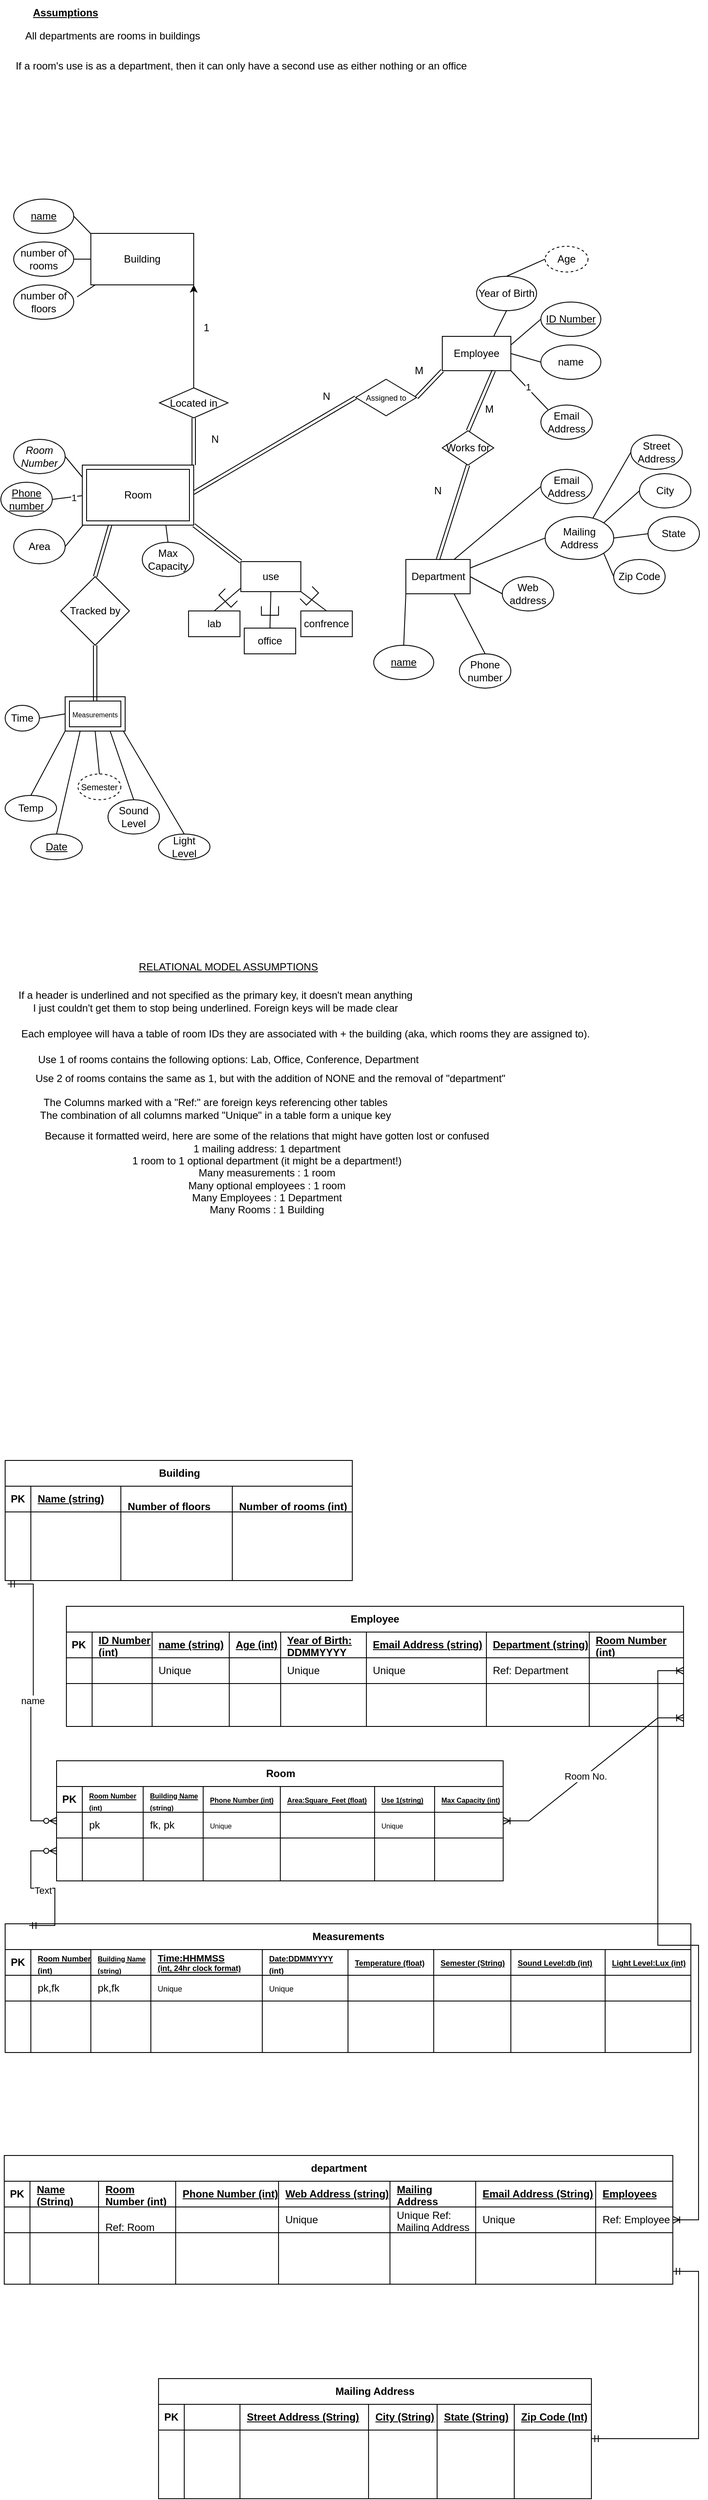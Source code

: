 <mxfile version="22.0.7" type="device">
  <diagram id="R2lEEEUBdFMjLlhIrx00" name="Page-1">
    <mxGraphModel dx="1434" dy="774" grid="1" gridSize="10" guides="1" tooltips="1" connect="1" arrows="1" fold="1" page="1" pageScale="1" pageWidth="850" pageHeight="1100" math="0" shadow="0" extFonts="Permanent Marker^https://fonts.googleapis.com/css?family=Permanent+Marker">
      <root>
        <mxCell id="0" />
        <mxCell id="1" parent="0" />
        <mxCell id="fq8F5aoSM7j0K_lfMNp--2" value="Temp" style="ellipse;whiteSpace=wrap;html=1;" parent="1" vertex="1">
          <mxGeometry x="20" y="935" width="60" height="30" as="geometry" />
        </mxCell>
        <mxCell id="fq8F5aoSM7j0K_lfMNp--3" value="&lt;u&gt;Date&lt;/u&gt;" style="ellipse;whiteSpace=wrap;html=1;" parent="1" vertex="1">
          <mxGeometry x="50" y="980" width="60" height="30" as="geometry" />
        </mxCell>
        <mxCell id="fq8F5aoSM7j0K_lfMNp--4" value="Sound Level" style="ellipse;whiteSpace=wrap;html=1;" parent="1" vertex="1">
          <mxGeometry x="140" y="940" width="60" height="40" as="geometry" />
        </mxCell>
        <mxCell id="fq8F5aoSM7j0K_lfMNp--5" value="Light Level" style="ellipse;whiteSpace=wrap;html=1;" parent="1" vertex="1">
          <mxGeometry x="198.96" y="980" width="60" height="30" as="geometry" />
        </mxCell>
        <mxCell id="fq8F5aoSM7j0K_lfMNp--6" value="Time" style="ellipse;whiteSpace=wrap;html=1;" parent="1" vertex="1">
          <mxGeometry x="20" y="830" width="40" height="30" as="geometry" />
        </mxCell>
        <mxCell id="fq8F5aoSM7j0K_lfMNp--7" value="" style="endArrow=none;html=1;rounded=0;entryX=0.75;entryY=1;entryDx=0;entryDy=0;exitX=0.5;exitY=0;exitDx=0;exitDy=0;" parent="1" source="fq8F5aoSM7j0K_lfMNp--4" target="fq8F5aoSM7j0K_lfMNp--104" edge="1">
          <mxGeometry width="50" height="50" relative="1" as="geometry">
            <mxPoint x="600" y="250" as="sourcePoint" />
            <mxPoint x="650" y="200" as="targetPoint" />
          </mxGeometry>
        </mxCell>
        <mxCell id="fq8F5aoSM7j0K_lfMNp--8" value="" style="endArrow=none;html=1;rounded=0;exitX=0.5;exitY=0;exitDx=0;exitDy=0;entryX=1;entryY=1;entryDx=0;entryDy=0;" parent="1" source="fq8F5aoSM7j0K_lfMNp--5" target="fq8F5aoSM7j0K_lfMNp--105" edge="1">
          <mxGeometry width="50" height="50" relative="1" as="geometry">
            <mxPoint x="225" y="965" as="sourcePoint" />
            <mxPoint x="490" y="210" as="targetPoint" />
          </mxGeometry>
        </mxCell>
        <mxCell id="fq8F5aoSM7j0K_lfMNp--10" value="" style="endArrow=none;html=1;rounded=0;entryX=0;entryY=1;entryDx=0;entryDy=0;exitX=0.5;exitY=0;exitDx=0;exitDy=0;" parent="1" source="fq8F5aoSM7j0K_lfMNp--2" target="fq8F5aoSM7j0K_lfMNp--104" edge="1">
          <mxGeometry width="50" height="50" relative="1" as="geometry">
            <mxPoint x="410" y="350" as="sourcePoint" />
            <mxPoint x="730" y="200" as="targetPoint" />
          </mxGeometry>
        </mxCell>
        <mxCell id="fq8F5aoSM7j0K_lfMNp--11" value="" style="endArrow=none;html=1;rounded=0;exitX=0.5;exitY=0;exitDx=0;exitDy=0;entryX=0.25;entryY=1;entryDx=0;entryDy=0;" parent="1" source="fq8F5aoSM7j0K_lfMNp--3" target="fq8F5aoSM7j0K_lfMNp--104" edge="1">
          <mxGeometry width="50" height="50" relative="1" as="geometry">
            <mxPoint x="720" y="232" as="sourcePoint" />
            <mxPoint x="722" y="180" as="targetPoint" />
          </mxGeometry>
        </mxCell>
        <mxCell id="fq8F5aoSM7j0K_lfMNp--12" value="" style="endArrow=none;html=1;rounded=0;entryX=0;entryY=0.5;entryDx=0;entryDy=0;exitX=1;exitY=0.5;exitDx=0;exitDy=0;" parent="1" source="fq8F5aoSM7j0K_lfMNp--6" target="fq8F5aoSM7j0K_lfMNp--104" edge="1">
          <mxGeometry width="50" height="50" relative="1" as="geometry">
            <mxPoint x="720" y="270" as="sourcePoint" />
            <mxPoint x="722" y="218" as="targetPoint" />
          </mxGeometry>
        </mxCell>
        <mxCell id="fq8F5aoSM7j0K_lfMNp--15" value="number of floors" style="ellipse;whiteSpace=wrap;html=1;" parent="1" vertex="1">
          <mxGeometry x="30" y="340" width="70" height="40" as="geometry" />
        </mxCell>
        <mxCell id="fq8F5aoSM7j0K_lfMNp--16" value="number of rooms" style="ellipse;whiteSpace=wrap;html=1;" parent="1" vertex="1">
          <mxGeometry x="30" y="290" width="70" height="40" as="geometry" />
        </mxCell>
        <mxCell id="fq8F5aoSM7j0K_lfMNp--17" value="&lt;u&gt;name&lt;/u&gt;" style="ellipse;whiteSpace=wrap;html=1;" parent="1" vertex="1">
          <mxGeometry x="30" y="240" width="70" height="40" as="geometry" />
        </mxCell>
        <mxCell id="fq8F5aoSM7j0K_lfMNp--21" value="" style="endArrow=none;html=1;rounded=0;exitX=1;exitY=0.5;exitDx=0;exitDy=0;" parent="1" source="fq8F5aoSM7j0K_lfMNp--17" edge="1">
          <mxGeometry width="50" height="50" relative="1" as="geometry">
            <mxPoint x="580" y="35" as="sourcePoint" />
            <mxPoint x="123.907" y="284.393" as="targetPoint" />
          </mxGeometry>
        </mxCell>
        <mxCell id="fq8F5aoSM7j0K_lfMNp--23" value="" style="endArrow=none;html=1;rounded=0;exitX=1;exitY=0.5;exitDx=0;exitDy=0;entryX=0;entryY=0.5;entryDx=0;entryDy=0;" parent="1" source="fq8F5aoSM7j0K_lfMNp--16" target="fq8F5aoSM7j0K_lfMNp--25" edge="1">
          <mxGeometry width="50" height="50" relative="1" as="geometry">
            <mxPoint x="90" y="270" as="sourcePoint" />
            <mxPoint x="110" y="310" as="targetPoint" />
          </mxGeometry>
        </mxCell>
        <mxCell id="fq8F5aoSM7j0K_lfMNp--24" value="" style="endArrow=none;html=1;rounded=0;exitX=1.057;exitY=0.35;exitDx=0;exitDy=0;exitPerimeter=0;entryX=0;entryY=1;entryDx=0;entryDy=0;" parent="1" source="fq8F5aoSM7j0K_lfMNp--15" edge="1">
          <mxGeometry width="50" height="50" relative="1" as="geometry">
            <mxPoint x="100" y="280" as="sourcePoint" />
            <mxPoint x="127.574" y="338.284" as="targetPoint" />
          </mxGeometry>
        </mxCell>
        <mxCell id="fq8F5aoSM7j0K_lfMNp--25" value="Building" style="rounded=0;whiteSpace=wrap;html=1;" parent="1" vertex="1">
          <mxGeometry x="120" y="280" width="120" height="60" as="geometry" />
        </mxCell>
        <mxCell id="fq8F5aoSM7j0K_lfMNp--26" value="Employee" style="rounded=0;whiteSpace=wrap;html=1;" parent="1" vertex="1">
          <mxGeometry x="530" y="400" width="80" height="40" as="geometry" />
        </mxCell>
        <mxCell id="fq8F5aoSM7j0K_lfMNp--28" value="Zip Code" style="ellipse;whiteSpace=wrap;html=1;" parent="1" vertex="1">
          <mxGeometry x="730" y="660" width="60" height="40" as="geometry" />
        </mxCell>
        <mxCell id="fq8F5aoSM7j0K_lfMNp--29" value="State" style="ellipse;whiteSpace=wrap;html=1;" parent="1" vertex="1">
          <mxGeometry x="770" y="610" width="60" height="40" as="geometry" />
        </mxCell>
        <mxCell id="fq8F5aoSM7j0K_lfMNp--30" value="Street Address" style="ellipse;whiteSpace=wrap;html=1;" parent="1" vertex="1">
          <mxGeometry x="750" y="515" width="60" height="40" as="geometry" />
        </mxCell>
        <mxCell id="fq8F5aoSM7j0K_lfMNp--31" value="City" style="ellipse;whiteSpace=wrap;html=1;" parent="1" vertex="1">
          <mxGeometry x="760" y="560" width="60" height="40" as="geometry" />
        </mxCell>
        <mxCell id="fq8F5aoSM7j0K_lfMNp--32" value="" style="endArrow=none;html=1;rounded=0;exitX=0.688;exitY=0.057;exitDx=0;exitDy=0;entryX=0;entryY=0.5;entryDx=0;entryDy=0;exitPerimeter=0;" parent="1" source="fq8F5aoSM7j0K_lfMNp--51" target="fq8F5aoSM7j0K_lfMNp--30" edge="1">
          <mxGeometry width="50" height="50" relative="1" as="geometry">
            <mxPoint x="730" y="520" as="sourcePoint" />
            <mxPoint x="130" y="320" as="targetPoint" />
          </mxGeometry>
        </mxCell>
        <mxCell id="fq8F5aoSM7j0K_lfMNp--33" value="" style="endArrow=none;html=1;rounded=0;exitX=1;exitY=0;exitDx=0;exitDy=0;entryX=0;entryY=0.5;entryDx=0;entryDy=0;" parent="1" source="fq8F5aoSM7j0K_lfMNp--51" target="fq8F5aoSM7j0K_lfMNp--31" edge="1">
          <mxGeometry width="50" height="50" relative="1" as="geometry">
            <mxPoint x="750" y="520" as="sourcePoint" />
            <mxPoint x="790" y="470" as="targetPoint" />
          </mxGeometry>
        </mxCell>
        <mxCell id="fq8F5aoSM7j0K_lfMNp--34" value="" style="endArrow=none;html=1;rounded=0;exitX=1;exitY=0.5;exitDx=0;exitDy=0;entryX=0;entryY=0.5;entryDx=0;entryDy=0;" parent="1" source="fq8F5aoSM7j0K_lfMNp--51" target="fq8F5aoSM7j0K_lfMNp--29" edge="1">
          <mxGeometry width="50" height="50" relative="1" as="geometry">
            <mxPoint x="750" y="540" as="sourcePoint" />
            <mxPoint x="800" y="480" as="targetPoint" />
          </mxGeometry>
        </mxCell>
        <mxCell id="fq8F5aoSM7j0K_lfMNp--35" value="" style="endArrow=none;html=1;rounded=0;exitX=1;exitY=1;exitDx=0;exitDy=0;entryX=0;entryY=0.5;entryDx=0;entryDy=0;" parent="1" source="fq8F5aoSM7j0K_lfMNp--51" target="fq8F5aoSM7j0K_lfMNp--28" edge="1">
          <mxGeometry width="50" height="50" relative="1" as="geometry">
            <mxPoint x="750" y="560" as="sourcePoint" />
            <mxPoint x="810" y="490" as="targetPoint" />
          </mxGeometry>
        </mxCell>
        <mxCell id="fq8F5aoSM7j0K_lfMNp--36" value="Department" style="rounded=0;whiteSpace=wrap;html=1;" parent="1" vertex="1">
          <mxGeometry x="487.5" y="660" width="75" height="40" as="geometry" />
        </mxCell>
        <mxCell id="fq8F5aoSM7j0K_lfMNp--37" value="" style="endArrow=none;html=1;rounded=0;exitX=1;exitY=0.25;exitDx=0;exitDy=0;entryX=0;entryY=0.5;entryDx=0;entryDy=0;" parent="1" source="fq8F5aoSM7j0K_lfMNp--36" target="fq8F5aoSM7j0K_lfMNp--51" edge="1">
          <mxGeometry width="50" height="50" relative="1" as="geometry">
            <mxPoint x="770" y="560" as="sourcePoint" />
            <mxPoint x="670" y="560" as="targetPoint" />
          </mxGeometry>
        </mxCell>
        <mxCell id="fq8F5aoSM7j0K_lfMNp--39" value="Email Address" style="ellipse;whiteSpace=wrap;html=1;" parent="1" vertex="1">
          <mxGeometry x="645" y="480" width="60" height="40" as="geometry" />
        </mxCell>
        <mxCell id="fq8F5aoSM7j0K_lfMNp--40" value="Web address" style="ellipse;whiteSpace=wrap;html=1;" parent="1" vertex="1">
          <mxGeometry x="600" y="680" width="60" height="40" as="geometry" />
        </mxCell>
        <mxCell id="fq8F5aoSM7j0K_lfMNp--41" value="Phone number" style="ellipse;whiteSpace=wrap;html=1;" parent="1" vertex="1">
          <mxGeometry x="550" y="770" width="60" height="40" as="geometry" />
        </mxCell>
        <mxCell id="fq8F5aoSM7j0K_lfMNp--42" value="" style="endArrow=none;html=1;rounded=0;entryX=0.5;entryY=0;entryDx=0;entryDy=0;exitX=0.75;exitY=1;exitDx=0;exitDy=0;" parent="1" source="fq8F5aoSM7j0K_lfMNp--36" target="fq8F5aoSM7j0K_lfMNp--41" edge="1">
          <mxGeometry width="50" height="50" relative="1" as="geometry">
            <mxPoint x="490" y="760" as="sourcePoint" />
            <mxPoint x="540" y="710" as="targetPoint" />
          </mxGeometry>
        </mxCell>
        <mxCell id="fq8F5aoSM7j0K_lfMNp--43" value="" style="endArrow=none;html=1;rounded=0;entryX=0;entryY=0.5;entryDx=0;entryDy=0;exitX=1;exitY=0.5;exitDx=0;exitDy=0;" parent="1" source="fq8F5aoSM7j0K_lfMNp--36" target="fq8F5aoSM7j0K_lfMNp--40" edge="1">
          <mxGeometry width="50" height="50" relative="1" as="geometry">
            <mxPoint x="610" y="670" as="sourcePoint" />
            <mxPoint x="660" y="710" as="targetPoint" />
          </mxGeometry>
        </mxCell>
        <mxCell id="fq8F5aoSM7j0K_lfMNp--44" value="" style="endArrow=none;html=1;rounded=0;entryX=0;entryY=0.5;entryDx=0;entryDy=0;exitX=0.75;exitY=0;exitDx=0;exitDy=0;" parent="1" source="fq8F5aoSM7j0K_lfMNp--36" target="48a9iGowGdMYhrsN0CHI-7" edge="1">
          <mxGeometry width="50" height="50" relative="1" as="geometry">
            <mxPoint x="620" y="680" as="sourcePoint" />
            <mxPoint x="670" y="720" as="targetPoint" />
          </mxGeometry>
        </mxCell>
        <mxCell id="fq8F5aoSM7j0K_lfMNp--48" value="&lt;i&gt;Room Number&lt;/i&gt;" style="ellipse;whiteSpace=wrap;html=1;" parent="1" vertex="1">
          <mxGeometry x="30" y="520" width="60" height="40" as="geometry" />
        </mxCell>
        <mxCell id="fq8F5aoSM7j0K_lfMNp--49" value="&lt;u&gt;Phone number&lt;/u&gt;" style="ellipse;whiteSpace=wrap;html=1;" parent="1" vertex="1">
          <mxGeometry x="15" y="570" width="60" height="40" as="geometry" />
        </mxCell>
        <mxCell id="fq8F5aoSM7j0K_lfMNp--50" value="Area" style="ellipse;whiteSpace=wrap;html=1;" parent="1" vertex="1">
          <mxGeometry x="30" y="625" width="60" height="40" as="geometry" />
        </mxCell>
        <mxCell id="fq8F5aoSM7j0K_lfMNp--51" value="Mailing Address" style="ellipse;whiteSpace=wrap;html=1;" parent="1" vertex="1">
          <mxGeometry x="650" y="610" width="80" height="50" as="geometry" />
        </mxCell>
        <mxCell id="fq8F5aoSM7j0K_lfMNp--53" value="&lt;u&gt;name&lt;/u&gt;" style="ellipse;whiteSpace=wrap;html=1;" parent="1" vertex="1">
          <mxGeometry x="450" y="760" width="70" height="40" as="geometry" />
        </mxCell>
        <mxCell id="fq8F5aoSM7j0K_lfMNp--54" value="" style="endArrow=none;html=1;rounded=0;entryX=0;entryY=1;entryDx=0;entryDy=0;exitX=0.5;exitY=0;exitDx=0;exitDy=0;" parent="1" source="fq8F5aoSM7j0K_lfMNp--53" target="fq8F5aoSM7j0K_lfMNp--36" edge="1">
          <mxGeometry width="50" height="50" relative="1" as="geometry">
            <mxPoint x="450" y="720" as="sourcePoint" />
            <mxPoint x="500" y="670" as="targetPoint" />
          </mxGeometry>
        </mxCell>
        <mxCell id="fq8F5aoSM7j0K_lfMNp--63" value="" style="endArrow=none;html=1;rounded=0;entryX=0.5;entryY=1;entryDx=0;entryDy=0;exitX=0.5;exitY=0;exitDx=0;exitDy=0;" parent="1" source="48a9iGowGdMYhrsN0CHI-19" target="48a9iGowGdMYhrsN0CHI-13" edge="1">
          <mxGeometry width="50" height="50" relative="1" as="geometry">
            <mxPoint x="330" y="730" as="sourcePoint" />
            <mxPoint x="395" y="720" as="targetPoint" />
          </mxGeometry>
        </mxCell>
        <mxCell id="fq8F5aoSM7j0K_lfMNp--64" value="" style="endArrow=none;html=1;rounded=0;entryX=1;entryY=1;entryDx=0;entryDy=0;exitX=0.5;exitY=0;exitDx=0;exitDy=0;" parent="1" source="48a9iGowGdMYhrsN0CHI-18" target="48a9iGowGdMYhrsN0CHI-13" edge="1">
          <mxGeometry width="50" height="50" relative="1" as="geometry">
            <mxPoint x="410" y="730" as="sourcePoint" />
            <mxPoint x="407.5" y="707.5" as="targetPoint" />
          </mxGeometry>
        </mxCell>
        <mxCell id="fq8F5aoSM7j0K_lfMNp--65" value="" style="endArrow=none;html=1;rounded=0;exitX=0.5;exitY=0;exitDx=0;exitDy=0;entryX=-0.006;entryY=0.89;entryDx=0;entryDy=0;entryPerimeter=0;" parent="1" source="48a9iGowGdMYhrsN0CHI-17" target="48a9iGowGdMYhrsN0CHI-13" edge="1">
          <mxGeometry width="50" height="50" relative="1" as="geometry">
            <mxPoint x="240" y="780" as="sourcePoint" />
            <mxPoint x="276.716" y="547.678" as="targetPoint" />
          </mxGeometry>
        </mxCell>
        <mxCell id="fq8F5aoSM7j0K_lfMNp--68" value="" style="endArrow=none;html=1;rounded=0;exitX=1;exitY=0.5;exitDx=0;exitDy=0;entryX=0;entryY=1;entryDx=0;entryDy=0;" parent="1" source="fq8F5aoSM7j0K_lfMNp--50" target="fq8F5aoSM7j0K_lfMNp--47" edge="1">
          <mxGeometry width="50" height="50" relative="1" as="geometry">
            <mxPoint x="110" y="640" as="sourcePoint" />
            <mxPoint x="147" y="603" as="targetPoint" />
          </mxGeometry>
        </mxCell>
        <mxCell id="fq8F5aoSM7j0K_lfMNp--69" value="" style="endArrow=none;html=1;rounded=0;exitX=1;exitY=0.5;exitDx=0;exitDy=0;entryX=0;entryY=0.5;entryDx=0;entryDy=0;" parent="1" source="fq8F5aoSM7j0K_lfMNp--49" target="fq8F5aoSM7j0K_lfMNp--47" edge="1">
          <mxGeometry width="50" height="50" relative="1" as="geometry">
            <mxPoint x="120" y="650" as="sourcePoint" />
            <mxPoint x="157" y="613" as="targetPoint" />
          </mxGeometry>
        </mxCell>
        <mxCell id="48a9iGowGdMYhrsN0CHI-15" value="1" style="edgeLabel;html=1;align=center;verticalAlign=middle;resizable=0;points=[];" parent="fq8F5aoSM7j0K_lfMNp--69" vertex="1" connectable="0">
          <mxGeometry x="0.238" y="-1" relative="1" as="geometry">
            <mxPoint as="offset" />
          </mxGeometry>
        </mxCell>
        <mxCell id="fq8F5aoSM7j0K_lfMNp--70" value="" style="endArrow=none;html=1;rounded=0;exitX=1;exitY=0.5;exitDx=0;exitDy=0;entryX=0;entryY=0.25;entryDx=0;entryDy=0;" parent="1" source="fq8F5aoSM7j0K_lfMNp--48" target="fq8F5aoSM7j0K_lfMNp--47" edge="1">
          <mxGeometry width="50" height="50" relative="1" as="geometry">
            <mxPoint x="130" y="660" as="sourcePoint" />
            <mxPoint x="167" y="623" as="targetPoint" />
          </mxGeometry>
        </mxCell>
        <mxCell id="fq8F5aoSM7j0K_lfMNp--73" value="Max Capacity" style="ellipse;whiteSpace=wrap;html=1;" parent="1" vertex="1">
          <mxGeometry x="180" y="640" width="60" height="40" as="geometry" />
        </mxCell>
        <mxCell id="fq8F5aoSM7j0K_lfMNp--74" value="" style="endArrow=none;html=1;rounded=0;exitX=0.5;exitY=0;exitDx=0;exitDy=0;entryX=0.75;entryY=1;entryDx=0;entryDy=0;" parent="1" source="fq8F5aoSM7j0K_lfMNp--73" target="fq8F5aoSM7j0K_lfMNp--108" edge="1">
          <mxGeometry width="50" height="50" relative="1" as="geometry">
            <mxPoint x="270" y="730" as="sourcePoint" />
            <mxPoint x="370" y="720" as="targetPoint" />
          </mxGeometry>
        </mxCell>
        <mxCell id="fq8F5aoSM7j0K_lfMNp--78" value="Works for" style="rhombus;whiteSpace=wrap;html=1;" parent="1" vertex="1">
          <mxGeometry x="530" y="510" width="60" height="40" as="geometry" />
        </mxCell>
        <mxCell id="fq8F5aoSM7j0K_lfMNp--83" value="N" style="text;html=1;strokeColor=none;fillColor=none;align=center;verticalAlign=middle;whiteSpace=wrap;rounded=0;" parent="1" vertex="1">
          <mxGeometry x="510" y="570" width="30" height="20" as="geometry" />
        </mxCell>
        <mxCell id="fq8F5aoSM7j0K_lfMNp--85" value="M" style="text;html=1;strokeColor=none;fillColor=none;align=center;verticalAlign=middle;whiteSpace=wrap;rounded=0;" parent="1" vertex="1">
          <mxGeometry x="570" y="475" width="30" height="20" as="geometry" />
        </mxCell>
        <mxCell id="fq8F5aoSM7j0K_lfMNp--86" value="&lt;u&gt;ID Number&lt;/u&gt;" style="ellipse;whiteSpace=wrap;html=1;" parent="1" vertex="1">
          <mxGeometry x="645" y="360" width="70" height="40" as="geometry" />
        </mxCell>
        <mxCell id="fq8F5aoSM7j0K_lfMNp--87" value="name" style="ellipse;whiteSpace=wrap;html=1;" parent="1" vertex="1">
          <mxGeometry x="645" y="410" width="70" height="40" as="geometry" />
        </mxCell>
        <mxCell id="fq8F5aoSM7j0K_lfMNp--88" value="" style="endArrow=none;html=1;rounded=0;entryX=1;entryY=1;entryDx=0;entryDy=0;exitX=0;exitY=0;exitDx=0;exitDy=0;" parent="1" source="fq8F5aoSM7j0K_lfMNp--39" target="fq8F5aoSM7j0K_lfMNp--26" edge="1">
          <mxGeometry width="50" height="50" relative="1" as="geometry">
            <mxPoint x="490" y="490" as="sourcePoint" />
            <mxPoint x="540" y="440" as="targetPoint" />
          </mxGeometry>
        </mxCell>
        <mxCell id="48a9iGowGdMYhrsN0CHI-12" value="1" style="edgeLabel;html=1;align=center;verticalAlign=middle;resizable=0;points=[];" parent="fq8F5aoSM7j0K_lfMNp--88" vertex="1" connectable="0">
          <mxGeometry x="0.137" y="-1" relative="1" as="geometry">
            <mxPoint as="offset" />
          </mxGeometry>
        </mxCell>
        <mxCell id="fq8F5aoSM7j0K_lfMNp--89" value="Year of Birth" style="ellipse;whiteSpace=wrap;html=1;" parent="1" vertex="1">
          <mxGeometry x="570" y="330" width="70" height="40" as="geometry" />
        </mxCell>
        <mxCell id="fq8F5aoSM7j0K_lfMNp--90" value="Age" style="ellipse;whiteSpace=wrap;html=1;dashed=1;" parent="1" vertex="1">
          <mxGeometry x="650" y="295" width="50" height="30" as="geometry" />
        </mxCell>
        <mxCell id="fq8F5aoSM7j0K_lfMNp--91" value="" style="endArrow=none;html=1;rounded=0;entryX=0;entryY=0.5;entryDx=0;entryDy=0;exitX=0.5;exitY=0;exitDx=0;exitDy=0;" parent="1" source="fq8F5aoSM7j0K_lfMNp--89" target="fq8F5aoSM7j0K_lfMNp--90" edge="1">
          <mxGeometry width="50" height="50" relative="1" as="geometry">
            <mxPoint x="540" y="320" as="sourcePoint" />
            <mxPoint x="590" y="270" as="targetPoint" />
          </mxGeometry>
        </mxCell>
        <mxCell id="fq8F5aoSM7j0K_lfMNp--94" value="" style="endArrow=none;html=1;rounded=0;entryX=0;entryY=0.5;entryDx=0;entryDy=0;exitX=1;exitY=0.25;exitDx=0;exitDy=0;" parent="1" source="fq8F5aoSM7j0K_lfMNp--26" target="fq8F5aoSM7j0K_lfMNp--86" edge="1">
          <mxGeometry width="50" height="50" relative="1" as="geometry">
            <mxPoint x="650" y="360" as="sourcePoint" />
            <mxPoint x="665" y="376" as="targetPoint" />
          </mxGeometry>
        </mxCell>
        <mxCell id="fq8F5aoSM7j0K_lfMNp--95" value="" style="endArrow=none;html=1;rounded=0;entryX=0.75;entryY=0;entryDx=0;entryDy=0;exitX=0.5;exitY=1;exitDx=0;exitDy=0;" parent="1" source="fq8F5aoSM7j0K_lfMNp--89" target="fq8F5aoSM7j0K_lfMNp--26" edge="1">
          <mxGeometry width="50" height="50" relative="1" as="geometry">
            <mxPoint x="640" y="374" as="sourcePoint" />
            <mxPoint x="655" y="390" as="targetPoint" />
          </mxGeometry>
        </mxCell>
        <mxCell id="fq8F5aoSM7j0K_lfMNp--96" value="" style="endArrow=none;html=1;rounded=0;entryX=0;entryY=0.5;entryDx=0;entryDy=0;exitX=1;exitY=0.5;exitDx=0;exitDy=0;" parent="1" source="fq8F5aoSM7j0K_lfMNp--26" target="fq8F5aoSM7j0K_lfMNp--87" edge="1">
          <mxGeometry width="50" height="50" relative="1" as="geometry">
            <mxPoint x="650" y="384" as="sourcePoint" />
            <mxPoint x="665" y="400" as="targetPoint" />
          </mxGeometry>
        </mxCell>
        <mxCell id="fq8F5aoSM7j0K_lfMNp--97" value="" style="shape=link;html=1;rounded=0;entryX=0.5;entryY=0;entryDx=0;entryDy=0;exitX=0.75;exitY=1;exitDx=0;exitDy=0;" parent="1" source="fq8F5aoSM7j0K_lfMNp--26" target="fq8F5aoSM7j0K_lfMNp--78" edge="1">
          <mxGeometry width="100" relative="1" as="geometry">
            <mxPoint x="450" y="290" as="sourcePoint" />
            <mxPoint x="550" y="290" as="targetPoint" />
          </mxGeometry>
        </mxCell>
        <mxCell id="fq8F5aoSM7j0K_lfMNp--98" value="&lt;font style=&quot;font-size: 9px;&quot;&gt;Assigned to&lt;br&gt;&lt;/font&gt;" style="rhombus;whiteSpace=wrap;html=1;" parent="1" vertex="1">
          <mxGeometry x="428.96" y="450" width="71.04" height="42.5" as="geometry" />
        </mxCell>
        <mxCell id="fq8F5aoSM7j0K_lfMNp--99" value="" style="shape=link;html=1;rounded=0;entryX=0;entryY=0.5;entryDx=0;entryDy=0;exitX=1;exitY=0.5;exitDx=0;exitDy=0;" parent="1" source="fq8F5aoSM7j0K_lfMNp--47" target="fq8F5aoSM7j0K_lfMNp--98" edge="1">
          <mxGeometry width="100" relative="1" as="geometry">
            <mxPoint x="600" y="450" as="sourcePoint" />
            <mxPoint x="600" y="480" as="targetPoint" />
          </mxGeometry>
        </mxCell>
        <mxCell id="fq8F5aoSM7j0K_lfMNp--106" value="" style="group" parent="1" vertex="1" connectable="0">
          <mxGeometry x="90" y="820" width="70" height="40" as="geometry" />
        </mxCell>
        <mxCell id="fq8F5aoSM7j0K_lfMNp--104" value="" style="rounded=0;whiteSpace=wrap;html=1;perimeterSpacing=0;" parent="fq8F5aoSM7j0K_lfMNp--106" vertex="1">
          <mxGeometry width="70" height="40" as="geometry" />
        </mxCell>
        <mxCell id="fq8F5aoSM7j0K_lfMNp--105" value="&lt;font style=&quot;font-size: 8px;&quot;&gt;Measurements&lt;/font&gt;" style="rounded=0;whiteSpace=wrap;html=1;" parent="fq8F5aoSM7j0K_lfMNp--106" vertex="1">
          <mxGeometry x="5" y="5" width="60" height="30" as="geometry" />
        </mxCell>
        <mxCell id="fq8F5aoSM7j0K_lfMNp--116" value="&lt;font style=&quot;font-size: 10px;&quot;&gt;Semester&lt;/font&gt;" style="ellipse;whiteSpace=wrap;html=1;dashed=1;" parent="1" vertex="1">
          <mxGeometry x="105" y="910" width="50" height="30" as="geometry" />
        </mxCell>
        <mxCell id="fq8F5aoSM7j0K_lfMNp--117" value="" style="endArrow=none;html=1;rounded=0;entryX=0.5;entryY=0;entryDx=0;entryDy=0;exitX=0.5;exitY=1;exitDx=0;exitDy=0;" parent="1" source="fq8F5aoSM7j0K_lfMNp--104" target="fq8F5aoSM7j0K_lfMNp--116" edge="1">
          <mxGeometry width="50" height="50" relative="1" as="geometry">
            <mxPoint x="70" y="1010" as="sourcePoint" />
            <mxPoint x="300" y="390" as="targetPoint" />
          </mxGeometry>
        </mxCell>
        <mxCell id="fq8F5aoSM7j0K_lfMNp--119" value="&lt;b&gt;&lt;u&gt;Assumptions&lt;/u&gt;&lt;/b&gt;" style="text;html=1;align=center;verticalAlign=middle;resizable=0;points=[];autosize=1;strokeColor=none;fillColor=none;" parent="1" vertex="1">
          <mxGeometry x="40" y="8" width="100" height="30" as="geometry" />
        </mxCell>
        <mxCell id="fq8F5aoSM7j0K_lfMNp--120" value="All departments are rooms in buildings" style="text;html=1;align=center;verticalAlign=middle;resizable=0;points=[];autosize=1;strokeColor=none;fillColor=none;" parent="1" vertex="1">
          <mxGeometry x="25" y="35" width="240" height="30" as="geometry" />
        </mxCell>
        <mxCell id="fq8F5aoSM7j0K_lfMNp--121" value="" style="group" parent="1" vertex="1" connectable="0">
          <mxGeometry x="110" y="550" width="130" height="70" as="geometry" />
        </mxCell>
        <mxCell id="fq8F5aoSM7j0K_lfMNp--108" value="" style="rounded=0;whiteSpace=wrap;html=1;" parent="fq8F5aoSM7j0K_lfMNp--121" vertex="1">
          <mxGeometry width="130" height="70" as="geometry" />
        </mxCell>
        <mxCell id="fq8F5aoSM7j0K_lfMNp--47" value="Room" style="rounded=0;whiteSpace=wrap;html=1;" parent="fq8F5aoSM7j0K_lfMNp--121" vertex="1">
          <mxGeometry x="5" y="5" width="120" height="60" as="geometry" />
        </mxCell>
        <mxCell id="fq8F5aoSM7j0K_lfMNp--122" value="Located in" style="shape=rhombus;perimeter=rhombusPerimeter;whiteSpace=wrap;html=1;align=center;" parent="1" vertex="1">
          <mxGeometry x="200" y="460" width="80" height="35" as="geometry" />
        </mxCell>
        <mxCell id="fq8F5aoSM7j0K_lfMNp--133" value="If a room&#39;s use is as a department, then it can only have a second use as either nothing or an office" style="text;html=1;align=center;verticalAlign=middle;resizable=0;points=[];autosize=1;strokeColor=none;fillColor=none;" parent="1" vertex="1">
          <mxGeometry x="15" y="70" width="560" height="30" as="geometry" />
        </mxCell>
        <mxCell id="fq8F5aoSM7j0K_lfMNp--135" value="1" style="text;html=1;strokeColor=none;fillColor=none;align=center;verticalAlign=middle;whiteSpace=wrap;rounded=0;" parent="1" vertex="1">
          <mxGeometry x="240" y="380" width="30" height="20" as="geometry" />
        </mxCell>
        <mxCell id="fq8F5aoSM7j0K_lfMNp--138" value="N" style="text;html=1;strokeColor=none;fillColor=none;align=center;verticalAlign=middle;whiteSpace=wrap;rounded=0;" parent="1" vertex="1">
          <mxGeometry x="250" y="510" width="30" height="20" as="geometry" />
        </mxCell>
        <mxCell id="fq8F5aoSM7j0K_lfMNp--140" value="" style="endArrow=classic;html=1;rounded=0;entryX=1;entryY=1;entryDx=0;entryDy=0;exitX=0.5;exitY=0;exitDx=0;exitDy=0;" parent="1" source="fq8F5aoSM7j0K_lfMNp--122" target="fq8F5aoSM7j0K_lfMNp--25" edge="1">
          <mxGeometry width="50" height="50" relative="1" as="geometry">
            <mxPoint x="320" y="570" as="sourcePoint" />
            <mxPoint x="370" y="520" as="targetPoint" />
          </mxGeometry>
        </mxCell>
        <mxCell id="bKKYOeD4bFl_OBeaU6XK-1" value="Building" style="shape=table;startSize=30;container=1;collapsible=1;childLayout=tableLayout;fixedRows=1;rowLines=0;fontStyle=1;align=center;resizeLast=1;html=1;" parent="1" vertex="1">
          <mxGeometry x="20" y="1710" width="405" height="140" as="geometry" />
        </mxCell>
        <mxCell id="bKKYOeD4bFl_OBeaU6XK-2" value="" style="shape=tableRow;horizontal=0;startSize=0;swimlaneHead=0;swimlaneBody=0;fillColor=none;collapsible=0;dropTarget=0;points=[[0,0.5],[1,0.5]];portConstraint=eastwest;top=0;left=0;right=0;bottom=1;" parent="bKKYOeD4bFl_OBeaU6XK-1" vertex="1">
          <mxGeometry y="30" width="405" height="30" as="geometry" />
        </mxCell>
        <mxCell id="bKKYOeD4bFl_OBeaU6XK-3" value="PK" style="shape=partialRectangle;connectable=0;fillColor=none;top=0;left=0;bottom=0;right=0;fontStyle=1;overflow=hidden;whiteSpace=wrap;html=1;" parent="bKKYOeD4bFl_OBeaU6XK-2" vertex="1">
          <mxGeometry width="30" height="30" as="geometry">
            <mxRectangle width="30" height="30" as="alternateBounds" />
          </mxGeometry>
        </mxCell>
        <mxCell id="bKKYOeD4bFl_OBeaU6XK-4" value="Name (string)" style="shape=partialRectangle;connectable=0;fillColor=none;top=0;left=0;bottom=0;right=0;align=left;spacingLeft=6;fontStyle=5;overflow=hidden;whiteSpace=wrap;html=1;" parent="bKKYOeD4bFl_OBeaU6XK-2" vertex="1">
          <mxGeometry x="30" width="105" height="30" as="geometry">
            <mxRectangle width="105" height="30" as="alternateBounds" />
          </mxGeometry>
        </mxCell>
        <mxCell id="bKKYOeD4bFl_OBeaU6XK-164" value="&#xa;Number of floors (int)&#xa;&#xa;" style="shape=partialRectangle;connectable=0;fillColor=none;top=0;left=0;bottom=0;right=0;align=left;spacingLeft=6;fontStyle=5;overflow=hidden;whiteSpace=wrap;html=1;" parent="bKKYOeD4bFl_OBeaU6XK-2" vertex="1">
          <mxGeometry x="135" width="130" height="30" as="geometry">
            <mxRectangle width="130" height="30" as="alternateBounds" />
          </mxGeometry>
        </mxCell>
        <mxCell id="bKKYOeD4bFl_OBeaU6XK-168" value="&#xa;Number of rooms (int)&#xa;&#xa;" style="shape=partialRectangle;connectable=0;fillColor=none;top=0;left=0;bottom=0;right=0;align=left;spacingLeft=6;fontStyle=5;overflow=hidden;whiteSpace=wrap;html=1;" parent="bKKYOeD4bFl_OBeaU6XK-2" vertex="1">
          <mxGeometry x="265" width="140" height="30" as="geometry">
            <mxRectangle width="140" height="30" as="alternateBounds" />
          </mxGeometry>
        </mxCell>
        <mxCell id="bKKYOeD4bFl_OBeaU6XK-5" value="" style="shape=tableRow;horizontal=0;startSize=0;swimlaneHead=0;swimlaneBody=0;fillColor=none;collapsible=0;dropTarget=0;points=[[0,0.5],[1,0.5]];portConstraint=eastwest;top=0;left=0;right=0;bottom=0;" parent="bKKYOeD4bFl_OBeaU6XK-1" vertex="1">
          <mxGeometry y="60" width="405" height="30" as="geometry" />
        </mxCell>
        <mxCell id="bKKYOeD4bFl_OBeaU6XK-6" value="" style="shape=partialRectangle;connectable=0;fillColor=none;top=0;left=0;bottom=0;right=0;editable=1;overflow=hidden;whiteSpace=wrap;html=1;" parent="bKKYOeD4bFl_OBeaU6XK-5" vertex="1">
          <mxGeometry width="30" height="30" as="geometry">
            <mxRectangle width="30" height="30" as="alternateBounds" />
          </mxGeometry>
        </mxCell>
        <mxCell id="bKKYOeD4bFl_OBeaU6XK-7" value="" style="shape=partialRectangle;connectable=0;fillColor=none;top=0;left=0;bottom=0;right=0;align=left;spacingLeft=6;overflow=hidden;whiteSpace=wrap;html=1;" parent="bKKYOeD4bFl_OBeaU6XK-5" vertex="1">
          <mxGeometry x="30" width="105" height="30" as="geometry">
            <mxRectangle width="105" height="30" as="alternateBounds" />
          </mxGeometry>
        </mxCell>
        <mxCell id="bKKYOeD4bFl_OBeaU6XK-165" style="shape=partialRectangle;connectable=0;fillColor=none;top=0;left=0;bottom=0;right=0;align=left;spacingLeft=6;overflow=hidden;whiteSpace=wrap;html=1;" parent="bKKYOeD4bFl_OBeaU6XK-5" vertex="1">
          <mxGeometry x="135" width="130" height="30" as="geometry">
            <mxRectangle width="130" height="30" as="alternateBounds" />
          </mxGeometry>
        </mxCell>
        <mxCell id="bKKYOeD4bFl_OBeaU6XK-169" style="shape=partialRectangle;connectable=0;fillColor=none;top=0;left=0;bottom=0;right=0;align=left;spacingLeft=6;overflow=hidden;whiteSpace=wrap;html=1;" parent="bKKYOeD4bFl_OBeaU6XK-5" vertex="1">
          <mxGeometry x="265" width="140" height="30" as="geometry">
            <mxRectangle width="140" height="30" as="alternateBounds" />
          </mxGeometry>
        </mxCell>
        <mxCell id="bKKYOeD4bFl_OBeaU6XK-8" value="" style="shape=tableRow;horizontal=0;startSize=0;swimlaneHead=0;swimlaneBody=0;fillColor=none;collapsible=0;dropTarget=0;points=[[0,0.5],[1,0.5]];portConstraint=eastwest;top=0;left=0;right=0;bottom=0;" parent="bKKYOeD4bFl_OBeaU6XK-1" vertex="1">
          <mxGeometry y="90" width="405" height="30" as="geometry" />
        </mxCell>
        <mxCell id="bKKYOeD4bFl_OBeaU6XK-9" value="" style="shape=partialRectangle;connectable=0;fillColor=none;top=0;left=0;bottom=0;right=0;editable=1;overflow=hidden;whiteSpace=wrap;html=1;" parent="bKKYOeD4bFl_OBeaU6XK-8" vertex="1">
          <mxGeometry width="30" height="30" as="geometry">
            <mxRectangle width="30" height="30" as="alternateBounds" />
          </mxGeometry>
        </mxCell>
        <mxCell id="bKKYOeD4bFl_OBeaU6XK-10" value="" style="shape=partialRectangle;connectable=0;fillColor=none;top=0;left=0;bottom=0;right=0;align=left;spacingLeft=6;overflow=hidden;whiteSpace=wrap;html=1;" parent="bKKYOeD4bFl_OBeaU6XK-8" vertex="1">
          <mxGeometry x="30" width="105" height="30" as="geometry">
            <mxRectangle width="105" height="30" as="alternateBounds" />
          </mxGeometry>
        </mxCell>
        <mxCell id="bKKYOeD4bFl_OBeaU6XK-166" value="" style="shape=partialRectangle;connectable=0;fillColor=none;top=0;left=0;bottom=0;right=0;align=left;spacingLeft=6;overflow=hidden;whiteSpace=wrap;html=1;" parent="bKKYOeD4bFl_OBeaU6XK-8" vertex="1">
          <mxGeometry x="135" width="130" height="30" as="geometry">
            <mxRectangle width="130" height="30" as="alternateBounds" />
          </mxGeometry>
        </mxCell>
        <mxCell id="bKKYOeD4bFl_OBeaU6XK-170" value="" style="shape=partialRectangle;connectable=0;fillColor=none;top=0;left=0;bottom=0;right=0;align=left;spacingLeft=6;overflow=hidden;whiteSpace=wrap;html=1;" parent="bKKYOeD4bFl_OBeaU6XK-8" vertex="1">
          <mxGeometry x="265" width="140" height="30" as="geometry">
            <mxRectangle width="140" height="30" as="alternateBounds" />
          </mxGeometry>
        </mxCell>
        <mxCell id="bKKYOeD4bFl_OBeaU6XK-11" value="" style="shape=tableRow;horizontal=0;startSize=0;swimlaneHead=0;swimlaneBody=0;fillColor=none;collapsible=0;dropTarget=0;points=[[0,0.5],[1,0.5]];portConstraint=eastwest;top=0;left=0;right=0;bottom=0;" parent="bKKYOeD4bFl_OBeaU6XK-1" vertex="1">
          <mxGeometry y="120" width="405" height="20" as="geometry" />
        </mxCell>
        <mxCell id="bKKYOeD4bFl_OBeaU6XK-12" value="" style="shape=partialRectangle;connectable=0;fillColor=none;top=0;left=0;bottom=0;right=0;editable=1;overflow=hidden;whiteSpace=wrap;html=1;" parent="bKKYOeD4bFl_OBeaU6XK-11" vertex="1">
          <mxGeometry width="30" height="20" as="geometry">
            <mxRectangle width="30" height="20" as="alternateBounds" />
          </mxGeometry>
        </mxCell>
        <mxCell id="bKKYOeD4bFl_OBeaU6XK-13" value="" style="shape=partialRectangle;connectable=0;fillColor=none;top=0;left=0;bottom=0;right=0;align=left;spacingLeft=6;overflow=hidden;whiteSpace=wrap;html=1;" parent="bKKYOeD4bFl_OBeaU6XK-11" vertex="1">
          <mxGeometry x="30" width="105" height="20" as="geometry">
            <mxRectangle width="105" height="20" as="alternateBounds" />
          </mxGeometry>
        </mxCell>
        <mxCell id="bKKYOeD4bFl_OBeaU6XK-167" style="shape=partialRectangle;connectable=0;fillColor=none;top=0;left=0;bottom=0;right=0;align=left;spacingLeft=6;overflow=hidden;whiteSpace=wrap;html=1;" parent="bKKYOeD4bFl_OBeaU6XK-11" vertex="1">
          <mxGeometry x="135" width="130" height="20" as="geometry">
            <mxRectangle width="130" height="20" as="alternateBounds" />
          </mxGeometry>
        </mxCell>
        <mxCell id="bKKYOeD4bFl_OBeaU6XK-171" style="shape=partialRectangle;connectable=0;fillColor=none;top=0;left=0;bottom=0;right=0;align=left;spacingLeft=6;overflow=hidden;whiteSpace=wrap;html=1;" parent="bKKYOeD4bFl_OBeaU6XK-11" vertex="1">
          <mxGeometry x="265" width="140" height="20" as="geometry">
            <mxRectangle width="140" height="20" as="alternateBounds" />
          </mxGeometry>
        </mxCell>
        <mxCell id="bKKYOeD4bFl_OBeaU6XK-14" value="Room" style="shape=table;startSize=30;container=1;collapsible=1;childLayout=tableLayout;fixedRows=1;rowLines=0;fontStyle=1;align=center;resizeLast=1;html=1;" parent="1" vertex="1">
          <mxGeometry x="80" y="2060" width="521.04" height="140" as="geometry" />
        </mxCell>
        <mxCell id="bKKYOeD4bFl_OBeaU6XK-15" value="" style="shape=tableRow;horizontal=0;startSize=0;swimlaneHead=0;swimlaneBody=0;fillColor=none;collapsible=0;dropTarget=0;points=[[0,0.5],[1,0.5]];portConstraint=eastwest;top=0;left=0;right=0;bottom=1;" parent="bKKYOeD4bFl_OBeaU6XK-14" vertex="1">
          <mxGeometry y="30" width="521.04" height="30" as="geometry" />
        </mxCell>
        <mxCell id="bKKYOeD4bFl_OBeaU6XK-16" value="PK" style="shape=partialRectangle;connectable=0;fillColor=none;top=0;left=0;bottom=0;right=0;fontStyle=1;overflow=hidden;whiteSpace=wrap;html=1;" parent="bKKYOeD4bFl_OBeaU6XK-15" vertex="1">
          <mxGeometry width="30" height="30" as="geometry">
            <mxRectangle width="30" height="30" as="alternateBounds" />
          </mxGeometry>
        </mxCell>
        <mxCell id="bKKYOeD4bFl_OBeaU6XK-17" value="&lt;font style=&quot;font-size: 8px;&quot;&gt;Room Number (int)&lt;/font&gt;" style="shape=partialRectangle;connectable=0;fillColor=none;top=0;left=0;bottom=0;right=0;align=left;spacingLeft=6;fontStyle=5;overflow=hidden;whiteSpace=wrap;html=1;" parent="bKKYOeD4bFl_OBeaU6XK-15" vertex="1">
          <mxGeometry x="30" width="71.04" height="30" as="geometry">
            <mxRectangle width="71.04" height="30" as="alternateBounds" />
          </mxGeometry>
        </mxCell>
        <mxCell id="SNrVMuQwNA9T67Mmig9U-10" value="&lt;font style=&quot;font-size: 8px;&quot;&gt;Building Name (string)&lt;/font&gt;" style="shape=partialRectangle;connectable=0;fillColor=none;top=0;left=0;bottom=0;right=0;align=left;spacingLeft=6;fontStyle=5;overflow=hidden;whiteSpace=wrap;html=1;" vertex="1" parent="bKKYOeD4bFl_OBeaU6XK-15">
          <mxGeometry x="101.04" width="70" height="30" as="geometry">
            <mxRectangle width="70" height="30" as="alternateBounds" />
          </mxGeometry>
        </mxCell>
        <mxCell id="bKKYOeD4bFl_OBeaU6XK-200" value="&lt;font style=&quot;font-size: 8px;&quot;&gt;Phone Number (int)&lt;/font&gt;" style="shape=partialRectangle;connectable=0;fillColor=none;top=0;left=0;bottom=0;right=0;align=left;spacingLeft=6;fontStyle=5;overflow=hidden;whiteSpace=wrap;html=1;" parent="bKKYOeD4bFl_OBeaU6XK-15" vertex="1">
          <mxGeometry x="171.04" width="90" height="30" as="geometry">
            <mxRectangle width="90" height="30" as="alternateBounds" />
          </mxGeometry>
        </mxCell>
        <mxCell id="bKKYOeD4bFl_OBeaU6XK-204" value="&lt;font style=&quot;font-size: 8px;&quot;&gt;Area:Square_Feet (float) &lt;/font&gt;" style="shape=partialRectangle;connectable=0;fillColor=none;top=0;left=0;bottom=0;right=0;align=left;spacingLeft=6;fontStyle=5;overflow=hidden;whiteSpace=wrap;html=1;" parent="bKKYOeD4bFl_OBeaU6XK-15" vertex="1">
          <mxGeometry x="261.04" width="110" height="30" as="geometry">
            <mxRectangle width="110" height="30" as="alternateBounds" />
          </mxGeometry>
        </mxCell>
        <mxCell id="bKKYOeD4bFl_OBeaU6XK-208" value="&lt;font style=&quot;font-size: 8px;&quot;&gt;Use 1(string)&lt;/font&gt;" style="shape=partialRectangle;connectable=0;fillColor=none;top=0;left=0;bottom=0;right=0;align=left;spacingLeft=6;fontStyle=5;overflow=hidden;whiteSpace=wrap;html=1;" parent="bKKYOeD4bFl_OBeaU6XK-15" vertex="1">
          <mxGeometry x="371.04" width="70" height="30" as="geometry">
            <mxRectangle width="70" height="30" as="alternateBounds" />
          </mxGeometry>
        </mxCell>
        <mxCell id="bKKYOeD4bFl_OBeaU6XK-222" value="&lt;font style=&quot;font-size: 8px;&quot;&gt;Max Capacity (int)&lt;/font&gt;" style="shape=partialRectangle;connectable=0;fillColor=none;top=0;left=0;bottom=0;right=0;align=left;spacingLeft=6;fontStyle=5;overflow=hidden;whiteSpace=wrap;html=1;" parent="bKKYOeD4bFl_OBeaU6XK-15" vertex="1">
          <mxGeometry x="441.04" width="80" height="30" as="geometry">
            <mxRectangle width="80" height="30" as="alternateBounds" />
          </mxGeometry>
        </mxCell>
        <mxCell id="bKKYOeD4bFl_OBeaU6XK-18" value="" style="shape=tableRow;horizontal=0;startSize=0;swimlaneHead=0;swimlaneBody=0;fillColor=none;collapsible=0;dropTarget=0;points=[[0,0.5],[1,0.5]];portConstraint=eastwest;top=0;left=0;right=0;bottom=1;" parent="bKKYOeD4bFl_OBeaU6XK-14" vertex="1">
          <mxGeometry y="60" width="521.04" height="30" as="geometry" />
        </mxCell>
        <mxCell id="bKKYOeD4bFl_OBeaU6XK-19" value="" style="shape=partialRectangle;connectable=0;fillColor=none;top=0;left=0;bottom=0;right=0;editable=1;overflow=hidden;whiteSpace=wrap;html=1;" parent="bKKYOeD4bFl_OBeaU6XK-18" vertex="1">
          <mxGeometry width="30" height="30" as="geometry">
            <mxRectangle width="30" height="30" as="alternateBounds" />
          </mxGeometry>
        </mxCell>
        <mxCell id="bKKYOeD4bFl_OBeaU6XK-20" value="pk" style="shape=partialRectangle;connectable=0;fillColor=none;top=0;left=0;bottom=0;right=0;align=left;spacingLeft=6;overflow=hidden;whiteSpace=wrap;html=1;" parent="bKKYOeD4bFl_OBeaU6XK-18" vertex="1">
          <mxGeometry x="30" width="71.04" height="30" as="geometry">
            <mxRectangle width="71.04" height="30" as="alternateBounds" />
          </mxGeometry>
        </mxCell>
        <mxCell id="SNrVMuQwNA9T67Mmig9U-11" value="fk, pk" style="shape=partialRectangle;connectable=0;fillColor=none;top=0;left=0;bottom=0;right=0;align=left;spacingLeft=6;overflow=hidden;whiteSpace=wrap;html=1;" vertex="1" parent="bKKYOeD4bFl_OBeaU6XK-18">
          <mxGeometry x="101.04" width="70" height="30" as="geometry">
            <mxRectangle width="70" height="30" as="alternateBounds" />
          </mxGeometry>
        </mxCell>
        <mxCell id="bKKYOeD4bFl_OBeaU6XK-201" value="&lt;font style=&quot;font-size: 8px;&quot;&gt;Unique&lt;/font&gt;" style="shape=partialRectangle;connectable=0;fillColor=none;top=0;left=0;bottom=0;right=0;align=left;spacingLeft=6;overflow=hidden;whiteSpace=wrap;html=1;" parent="bKKYOeD4bFl_OBeaU6XK-18" vertex="1">
          <mxGeometry x="171.04" width="90" height="30" as="geometry">
            <mxRectangle width="90" height="30" as="alternateBounds" />
          </mxGeometry>
        </mxCell>
        <mxCell id="bKKYOeD4bFl_OBeaU6XK-205" style="shape=partialRectangle;connectable=0;fillColor=none;top=0;left=0;bottom=0;right=0;align=left;spacingLeft=6;overflow=hidden;whiteSpace=wrap;html=1;" parent="bKKYOeD4bFl_OBeaU6XK-18" vertex="1">
          <mxGeometry x="261.04" width="110" height="30" as="geometry">
            <mxRectangle width="110" height="30" as="alternateBounds" />
          </mxGeometry>
        </mxCell>
        <mxCell id="bKKYOeD4bFl_OBeaU6XK-209" value="&lt;font style=&quot;font-size: 8px;&quot;&gt;Unique&lt;/font&gt;" style="shape=partialRectangle;connectable=0;fillColor=none;top=0;left=0;bottom=0;right=0;align=left;spacingLeft=6;overflow=hidden;whiteSpace=wrap;html=1;" parent="bKKYOeD4bFl_OBeaU6XK-18" vertex="1">
          <mxGeometry x="371.04" width="70" height="30" as="geometry">
            <mxRectangle width="70" height="30" as="alternateBounds" />
          </mxGeometry>
        </mxCell>
        <mxCell id="bKKYOeD4bFl_OBeaU6XK-223" style="shape=partialRectangle;connectable=0;fillColor=none;top=0;left=0;bottom=0;right=0;align=left;spacingLeft=6;overflow=hidden;whiteSpace=wrap;html=1;" parent="bKKYOeD4bFl_OBeaU6XK-18" vertex="1">
          <mxGeometry x="441.04" width="80" height="30" as="geometry">
            <mxRectangle width="80" height="30" as="alternateBounds" />
          </mxGeometry>
        </mxCell>
        <mxCell id="bKKYOeD4bFl_OBeaU6XK-21" value="" style="shape=tableRow;horizontal=0;startSize=0;swimlaneHead=0;swimlaneBody=0;fillColor=none;collapsible=0;dropTarget=0;points=[[0,0.5],[1,0.5]];portConstraint=eastwest;top=0;left=0;right=0;bottom=0;" parent="bKKYOeD4bFl_OBeaU6XK-14" vertex="1">
          <mxGeometry y="90" width="521.04" height="30" as="geometry" />
        </mxCell>
        <mxCell id="bKKYOeD4bFl_OBeaU6XK-22" value="" style="shape=partialRectangle;connectable=0;fillColor=none;top=0;left=0;bottom=0;right=0;editable=1;overflow=hidden;whiteSpace=wrap;html=1;" parent="bKKYOeD4bFl_OBeaU6XK-21" vertex="1">
          <mxGeometry width="30" height="30" as="geometry">
            <mxRectangle width="30" height="30" as="alternateBounds" />
          </mxGeometry>
        </mxCell>
        <mxCell id="bKKYOeD4bFl_OBeaU6XK-23" value="" style="shape=partialRectangle;connectable=0;fillColor=none;top=0;left=0;bottom=0;right=0;align=left;spacingLeft=6;overflow=hidden;whiteSpace=wrap;html=1;" parent="bKKYOeD4bFl_OBeaU6XK-21" vertex="1">
          <mxGeometry x="30" width="71.04" height="30" as="geometry">
            <mxRectangle width="71.04" height="30" as="alternateBounds" />
          </mxGeometry>
        </mxCell>
        <mxCell id="SNrVMuQwNA9T67Mmig9U-12" style="shape=partialRectangle;connectable=0;fillColor=none;top=0;left=0;bottom=0;right=0;align=left;spacingLeft=6;overflow=hidden;whiteSpace=wrap;html=1;" vertex="1" parent="bKKYOeD4bFl_OBeaU6XK-21">
          <mxGeometry x="101.04" width="70" height="30" as="geometry">
            <mxRectangle width="70" height="30" as="alternateBounds" />
          </mxGeometry>
        </mxCell>
        <mxCell id="bKKYOeD4bFl_OBeaU6XK-202" style="shape=partialRectangle;connectable=0;fillColor=none;top=0;left=0;bottom=0;right=0;align=left;spacingLeft=6;overflow=hidden;whiteSpace=wrap;html=1;" parent="bKKYOeD4bFl_OBeaU6XK-21" vertex="1">
          <mxGeometry x="171.04" width="90" height="30" as="geometry">
            <mxRectangle width="90" height="30" as="alternateBounds" />
          </mxGeometry>
        </mxCell>
        <mxCell id="bKKYOeD4bFl_OBeaU6XK-206" style="shape=partialRectangle;connectable=0;fillColor=none;top=0;left=0;bottom=0;right=0;align=left;spacingLeft=6;overflow=hidden;whiteSpace=wrap;html=1;" parent="bKKYOeD4bFl_OBeaU6XK-21" vertex="1">
          <mxGeometry x="261.04" width="110" height="30" as="geometry">
            <mxRectangle width="110" height="30" as="alternateBounds" />
          </mxGeometry>
        </mxCell>
        <mxCell id="bKKYOeD4bFl_OBeaU6XK-210" style="shape=partialRectangle;connectable=0;fillColor=none;top=0;left=0;bottom=0;right=0;align=left;spacingLeft=6;overflow=hidden;whiteSpace=wrap;html=1;" parent="bKKYOeD4bFl_OBeaU6XK-21" vertex="1">
          <mxGeometry x="371.04" width="70" height="30" as="geometry">
            <mxRectangle width="70" height="30" as="alternateBounds" />
          </mxGeometry>
        </mxCell>
        <mxCell id="bKKYOeD4bFl_OBeaU6XK-224" style="shape=partialRectangle;connectable=0;fillColor=none;top=0;left=0;bottom=0;right=0;align=left;spacingLeft=6;overflow=hidden;whiteSpace=wrap;html=1;" parent="bKKYOeD4bFl_OBeaU6XK-21" vertex="1">
          <mxGeometry x="441.04" width="80" height="30" as="geometry">
            <mxRectangle width="80" height="30" as="alternateBounds" />
          </mxGeometry>
        </mxCell>
        <mxCell id="bKKYOeD4bFl_OBeaU6XK-24" value="" style="shape=tableRow;horizontal=0;startSize=0;swimlaneHead=0;swimlaneBody=0;fillColor=none;collapsible=0;dropTarget=0;points=[[0,0.5],[1,0.5]];portConstraint=eastwest;top=0;left=0;right=0;bottom=0;" parent="bKKYOeD4bFl_OBeaU6XK-14" vertex="1">
          <mxGeometry y="120" width="521.04" height="20" as="geometry" />
        </mxCell>
        <mxCell id="bKKYOeD4bFl_OBeaU6XK-25" value="" style="shape=partialRectangle;connectable=0;fillColor=none;top=0;left=0;bottom=0;right=0;editable=1;overflow=hidden;whiteSpace=wrap;html=1;" parent="bKKYOeD4bFl_OBeaU6XK-24" vertex="1">
          <mxGeometry width="30" height="20" as="geometry">
            <mxRectangle width="30" height="20" as="alternateBounds" />
          </mxGeometry>
        </mxCell>
        <mxCell id="bKKYOeD4bFl_OBeaU6XK-26" value="" style="shape=partialRectangle;connectable=0;fillColor=none;top=0;left=0;bottom=0;right=0;align=left;spacingLeft=6;overflow=hidden;whiteSpace=wrap;html=1;" parent="bKKYOeD4bFl_OBeaU6XK-24" vertex="1">
          <mxGeometry x="30" width="71.04" height="20" as="geometry">
            <mxRectangle width="71.04" height="20" as="alternateBounds" />
          </mxGeometry>
        </mxCell>
        <mxCell id="SNrVMuQwNA9T67Mmig9U-13" style="shape=partialRectangle;connectable=0;fillColor=none;top=0;left=0;bottom=0;right=0;align=left;spacingLeft=6;overflow=hidden;whiteSpace=wrap;html=1;" vertex="1" parent="bKKYOeD4bFl_OBeaU6XK-24">
          <mxGeometry x="101.04" width="70" height="20" as="geometry">
            <mxRectangle width="70" height="20" as="alternateBounds" />
          </mxGeometry>
        </mxCell>
        <mxCell id="bKKYOeD4bFl_OBeaU6XK-203" style="shape=partialRectangle;connectable=0;fillColor=none;top=0;left=0;bottom=0;right=0;align=left;spacingLeft=6;overflow=hidden;whiteSpace=wrap;html=1;" parent="bKKYOeD4bFl_OBeaU6XK-24" vertex="1">
          <mxGeometry x="171.04" width="90" height="20" as="geometry">
            <mxRectangle width="90" height="20" as="alternateBounds" />
          </mxGeometry>
        </mxCell>
        <mxCell id="bKKYOeD4bFl_OBeaU6XK-207" style="shape=partialRectangle;connectable=0;fillColor=none;top=0;left=0;bottom=0;right=0;align=left;spacingLeft=6;overflow=hidden;whiteSpace=wrap;html=1;" parent="bKKYOeD4bFl_OBeaU6XK-24" vertex="1">
          <mxGeometry x="261.04" width="110" height="20" as="geometry">
            <mxRectangle width="110" height="20" as="alternateBounds" />
          </mxGeometry>
        </mxCell>
        <mxCell id="bKKYOeD4bFl_OBeaU6XK-211" style="shape=partialRectangle;connectable=0;fillColor=none;top=0;left=0;bottom=0;right=0;align=left;spacingLeft=6;overflow=hidden;whiteSpace=wrap;html=1;" parent="bKKYOeD4bFl_OBeaU6XK-24" vertex="1">
          <mxGeometry x="371.04" width="70" height="20" as="geometry">
            <mxRectangle width="70" height="20" as="alternateBounds" />
          </mxGeometry>
        </mxCell>
        <mxCell id="bKKYOeD4bFl_OBeaU6XK-225" style="shape=partialRectangle;connectable=0;fillColor=none;top=0;left=0;bottom=0;right=0;align=left;spacingLeft=6;overflow=hidden;whiteSpace=wrap;html=1;" parent="bKKYOeD4bFl_OBeaU6XK-24" vertex="1">
          <mxGeometry x="441.04" width="80" height="20" as="geometry">
            <mxRectangle width="80" height="20" as="alternateBounds" />
          </mxGeometry>
        </mxCell>
        <mxCell id="bKKYOeD4bFl_OBeaU6XK-40" value="Employee" style="shape=table;startSize=30;container=1;collapsible=1;childLayout=tableLayout;fixedRows=1;rowLines=0;fontStyle=1;align=center;resizeLast=1;html=1;" parent="1" vertex="1">
          <mxGeometry x="91.46" y="1880" width="720.0" height="140" as="geometry" />
        </mxCell>
        <mxCell id="bKKYOeD4bFl_OBeaU6XK-41" value="" style="shape=tableRow;horizontal=0;startSize=0;swimlaneHead=0;swimlaneBody=0;fillColor=none;collapsible=0;dropTarget=0;points=[[0,0.5],[1,0.5]];portConstraint=eastwest;top=0;left=0;right=0;bottom=1;" parent="bKKYOeD4bFl_OBeaU6XK-40" vertex="1">
          <mxGeometry y="30" width="720.0" height="30" as="geometry" />
        </mxCell>
        <mxCell id="bKKYOeD4bFl_OBeaU6XK-42" value="PK" style="shape=partialRectangle;connectable=0;fillColor=none;top=0;left=0;bottom=0;right=0;fontStyle=1;overflow=hidden;whiteSpace=wrap;html=1;" parent="bKKYOeD4bFl_OBeaU6XK-41" vertex="1">
          <mxGeometry width="30" height="30" as="geometry">
            <mxRectangle width="30" height="30" as="alternateBounds" />
          </mxGeometry>
        </mxCell>
        <mxCell id="bKKYOeD4bFl_OBeaU6XK-43" value="ID Number (int)" style="shape=partialRectangle;connectable=0;fillColor=none;top=0;left=0;bottom=0;right=0;align=left;spacingLeft=6;fontStyle=5;overflow=hidden;whiteSpace=wrap;html=1;" parent="bKKYOeD4bFl_OBeaU6XK-41" vertex="1">
          <mxGeometry x="30" width="70" height="30" as="geometry">
            <mxRectangle width="70" height="30" as="alternateBounds" />
          </mxGeometry>
        </mxCell>
        <mxCell id="bKKYOeD4bFl_OBeaU6XK-172" value="name (string)" style="shape=partialRectangle;connectable=0;fillColor=none;top=0;left=0;bottom=0;right=0;align=left;spacingLeft=6;fontStyle=5;overflow=hidden;whiteSpace=wrap;html=1;" parent="bKKYOeD4bFl_OBeaU6XK-41" vertex="1">
          <mxGeometry x="100" width="90" height="30" as="geometry">
            <mxRectangle width="90" height="30" as="alternateBounds" />
          </mxGeometry>
        </mxCell>
        <mxCell id="bKKYOeD4bFl_OBeaU6XK-176" value="Age (int)" style="shape=partialRectangle;connectable=0;fillColor=none;top=0;left=0;bottom=0;right=0;align=left;spacingLeft=6;fontStyle=5;overflow=hidden;whiteSpace=wrap;html=1;" parent="bKKYOeD4bFl_OBeaU6XK-41" vertex="1">
          <mxGeometry x="190" width="60" height="30" as="geometry">
            <mxRectangle width="60" height="30" as="alternateBounds" />
          </mxGeometry>
        </mxCell>
        <mxCell id="bKKYOeD4bFl_OBeaU6XK-180" value="&lt;div&gt;Year of Birth:&lt;/div&gt;&lt;div&gt;DDMMYYYY (int)&lt;/div&gt;" style="shape=partialRectangle;connectable=0;fillColor=none;top=0;left=0;bottom=0;right=0;align=left;spacingLeft=6;fontStyle=5;overflow=hidden;whiteSpace=wrap;html=1;" parent="bKKYOeD4bFl_OBeaU6XK-41" vertex="1">
          <mxGeometry x="250" width="100" height="30" as="geometry">
            <mxRectangle width="100" height="30" as="alternateBounds" />
          </mxGeometry>
        </mxCell>
        <mxCell id="bKKYOeD4bFl_OBeaU6XK-184" value="Email Address (string)" style="shape=partialRectangle;connectable=0;fillColor=none;top=0;left=0;bottom=0;right=0;align=left;spacingLeft=6;fontStyle=5;overflow=hidden;whiteSpace=wrap;html=1;" parent="bKKYOeD4bFl_OBeaU6XK-41" vertex="1">
          <mxGeometry x="350" width="140.0" height="30" as="geometry">
            <mxRectangle width="140.0" height="30" as="alternateBounds" />
          </mxGeometry>
        </mxCell>
        <mxCell id="bKKYOeD4bFl_OBeaU6XK-188" value="Department (string)" style="shape=partialRectangle;connectable=0;fillColor=none;top=0;left=0;bottom=0;right=0;align=left;spacingLeft=6;fontStyle=5;overflow=hidden;whiteSpace=wrap;html=1;" parent="bKKYOeD4bFl_OBeaU6XK-41" vertex="1">
          <mxGeometry x="490.0" width="120.0" height="30" as="geometry">
            <mxRectangle width="120.0" height="30" as="alternateBounds" />
          </mxGeometry>
        </mxCell>
        <mxCell id="bKKYOeD4bFl_OBeaU6XK-192" value="Room Number (int)" style="shape=partialRectangle;connectable=0;fillColor=none;top=0;left=0;bottom=0;right=0;align=left;spacingLeft=6;fontStyle=5;overflow=hidden;whiteSpace=wrap;html=1;" parent="bKKYOeD4bFl_OBeaU6XK-41" vertex="1">
          <mxGeometry x="610" width="110.0" height="30" as="geometry">
            <mxRectangle width="110.0" height="30" as="alternateBounds" />
          </mxGeometry>
        </mxCell>
        <mxCell id="bKKYOeD4bFl_OBeaU6XK-44" value="" style="shape=tableRow;horizontal=0;startSize=0;swimlaneHead=0;swimlaneBody=0;fillColor=none;collapsible=0;dropTarget=0;points=[[0,0.5],[1,0.5]];portConstraint=eastwest;top=0;left=0;right=0;bottom=1;" parent="bKKYOeD4bFl_OBeaU6XK-40" vertex="1">
          <mxGeometry y="60" width="720.0" height="30" as="geometry" />
        </mxCell>
        <mxCell id="bKKYOeD4bFl_OBeaU6XK-45" value="" style="shape=partialRectangle;connectable=0;fillColor=none;top=0;left=0;bottom=0;right=0;editable=1;overflow=hidden;whiteSpace=wrap;html=1;" parent="bKKYOeD4bFl_OBeaU6XK-44" vertex="1">
          <mxGeometry width="30" height="30" as="geometry">
            <mxRectangle width="30" height="30" as="alternateBounds" />
          </mxGeometry>
        </mxCell>
        <mxCell id="bKKYOeD4bFl_OBeaU6XK-46" value="" style="shape=partialRectangle;connectable=0;fillColor=none;top=0;left=0;bottom=0;right=0;align=left;spacingLeft=6;overflow=hidden;whiteSpace=wrap;html=1;" parent="bKKYOeD4bFl_OBeaU6XK-44" vertex="1">
          <mxGeometry x="30" width="70" height="30" as="geometry">
            <mxRectangle width="70" height="30" as="alternateBounds" />
          </mxGeometry>
        </mxCell>
        <mxCell id="bKKYOeD4bFl_OBeaU6XK-173" value="Unique" style="shape=partialRectangle;connectable=0;fillColor=none;top=0;left=0;bottom=0;right=0;align=left;spacingLeft=6;overflow=hidden;whiteSpace=wrap;html=1;" parent="bKKYOeD4bFl_OBeaU6XK-44" vertex="1">
          <mxGeometry x="100" width="90" height="30" as="geometry">
            <mxRectangle width="90" height="30" as="alternateBounds" />
          </mxGeometry>
        </mxCell>
        <mxCell id="bKKYOeD4bFl_OBeaU6XK-177" value="" style="shape=partialRectangle;connectable=0;fillColor=none;top=0;left=0;bottom=0;right=0;align=left;spacingLeft=6;overflow=hidden;whiteSpace=wrap;html=1;" parent="bKKYOeD4bFl_OBeaU6XK-44" vertex="1">
          <mxGeometry x="190" width="60" height="30" as="geometry">
            <mxRectangle width="60" height="30" as="alternateBounds" />
          </mxGeometry>
        </mxCell>
        <mxCell id="bKKYOeD4bFl_OBeaU6XK-181" value="Unique" style="shape=partialRectangle;connectable=0;fillColor=none;top=0;left=0;bottom=0;right=0;align=left;spacingLeft=6;overflow=hidden;whiteSpace=wrap;html=1;" parent="bKKYOeD4bFl_OBeaU6XK-44" vertex="1">
          <mxGeometry x="250" width="100" height="30" as="geometry">
            <mxRectangle width="100" height="30" as="alternateBounds" />
          </mxGeometry>
        </mxCell>
        <mxCell id="bKKYOeD4bFl_OBeaU6XK-185" value="Unique" style="shape=partialRectangle;connectable=0;fillColor=none;top=0;left=0;bottom=0;right=0;align=left;spacingLeft=6;overflow=hidden;whiteSpace=wrap;html=1;" parent="bKKYOeD4bFl_OBeaU6XK-44" vertex="1">
          <mxGeometry x="350" width="140.0" height="30" as="geometry">
            <mxRectangle width="140.0" height="30" as="alternateBounds" />
          </mxGeometry>
        </mxCell>
        <mxCell id="bKKYOeD4bFl_OBeaU6XK-189" value="Ref: Department" style="shape=partialRectangle;connectable=0;fillColor=none;top=0;left=0;bottom=0;right=0;align=left;spacingLeft=6;overflow=hidden;whiteSpace=wrap;html=1;" parent="bKKYOeD4bFl_OBeaU6XK-44" vertex="1">
          <mxGeometry x="490.0" width="120.0" height="30" as="geometry">
            <mxRectangle width="120.0" height="30" as="alternateBounds" />
          </mxGeometry>
        </mxCell>
        <mxCell id="bKKYOeD4bFl_OBeaU6XK-193" value="" style="shape=partialRectangle;connectable=0;fillColor=none;top=0;left=0;bottom=0;right=0;align=left;spacingLeft=6;overflow=hidden;whiteSpace=wrap;html=1;" parent="bKKYOeD4bFl_OBeaU6XK-44" vertex="1">
          <mxGeometry x="610" width="110.0" height="30" as="geometry">
            <mxRectangle width="110.0" height="30" as="alternateBounds" />
          </mxGeometry>
        </mxCell>
        <mxCell id="bKKYOeD4bFl_OBeaU6XK-47" value="" style="shape=tableRow;horizontal=0;startSize=0;swimlaneHead=0;swimlaneBody=0;fillColor=none;collapsible=0;dropTarget=0;points=[[0,0.5],[1,0.5]];portConstraint=eastwest;top=0;left=0;right=0;bottom=0;" parent="bKKYOeD4bFl_OBeaU6XK-40" vertex="1">
          <mxGeometry y="90" width="720.0" height="30" as="geometry" />
        </mxCell>
        <mxCell id="bKKYOeD4bFl_OBeaU6XK-48" value="" style="shape=partialRectangle;connectable=0;fillColor=none;top=0;left=0;bottom=0;right=0;editable=1;overflow=hidden;whiteSpace=wrap;html=1;" parent="bKKYOeD4bFl_OBeaU6XK-47" vertex="1">
          <mxGeometry width="30" height="30" as="geometry">
            <mxRectangle width="30" height="30" as="alternateBounds" />
          </mxGeometry>
        </mxCell>
        <mxCell id="bKKYOeD4bFl_OBeaU6XK-49" value="" style="shape=partialRectangle;connectable=0;fillColor=none;top=0;left=0;bottom=0;right=0;align=left;spacingLeft=6;overflow=hidden;whiteSpace=wrap;html=1;" parent="bKKYOeD4bFl_OBeaU6XK-47" vertex="1">
          <mxGeometry x="30" width="70" height="30" as="geometry">
            <mxRectangle width="70" height="30" as="alternateBounds" />
          </mxGeometry>
        </mxCell>
        <mxCell id="bKKYOeD4bFl_OBeaU6XK-174" style="shape=partialRectangle;connectable=0;fillColor=none;top=0;left=0;bottom=0;right=0;align=left;spacingLeft=6;overflow=hidden;whiteSpace=wrap;html=1;" parent="bKKYOeD4bFl_OBeaU6XK-47" vertex="1">
          <mxGeometry x="100" width="90" height="30" as="geometry">
            <mxRectangle width="90" height="30" as="alternateBounds" />
          </mxGeometry>
        </mxCell>
        <mxCell id="bKKYOeD4bFl_OBeaU6XK-178" style="shape=partialRectangle;connectable=0;fillColor=none;top=0;left=0;bottom=0;right=0;align=left;spacingLeft=6;overflow=hidden;whiteSpace=wrap;html=1;" parent="bKKYOeD4bFl_OBeaU6XK-47" vertex="1">
          <mxGeometry x="190" width="60" height="30" as="geometry">
            <mxRectangle width="60" height="30" as="alternateBounds" />
          </mxGeometry>
        </mxCell>
        <mxCell id="bKKYOeD4bFl_OBeaU6XK-182" style="shape=partialRectangle;connectable=0;fillColor=none;top=0;left=0;bottom=0;right=0;align=left;spacingLeft=6;overflow=hidden;whiteSpace=wrap;html=1;" parent="bKKYOeD4bFl_OBeaU6XK-47" vertex="1">
          <mxGeometry x="250" width="100" height="30" as="geometry">
            <mxRectangle width="100" height="30" as="alternateBounds" />
          </mxGeometry>
        </mxCell>
        <mxCell id="bKKYOeD4bFl_OBeaU6XK-186" style="shape=partialRectangle;connectable=0;fillColor=none;top=0;left=0;bottom=0;right=0;align=left;spacingLeft=6;overflow=hidden;whiteSpace=wrap;html=1;" parent="bKKYOeD4bFl_OBeaU6XK-47" vertex="1">
          <mxGeometry x="350" width="140.0" height="30" as="geometry">
            <mxRectangle width="140.0" height="30" as="alternateBounds" />
          </mxGeometry>
        </mxCell>
        <mxCell id="bKKYOeD4bFl_OBeaU6XK-190" style="shape=partialRectangle;connectable=0;fillColor=none;top=0;left=0;bottom=0;right=0;align=left;spacingLeft=6;overflow=hidden;whiteSpace=wrap;html=1;" parent="bKKYOeD4bFl_OBeaU6XK-47" vertex="1">
          <mxGeometry x="490.0" width="120.0" height="30" as="geometry">
            <mxRectangle width="120.0" height="30" as="alternateBounds" />
          </mxGeometry>
        </mxCell>
        <mxCell id="bKKYOeD4bFl_OBeaU6XK-194" style="shape=partialRectangle;connectable=0;fillColor=none;top=0;left=0;bottom=0;right=0;align=left;spacingLeft=6;overflow=hidden;whiteSpace=wrap;html=1;" parent="bKKYOeD4bFl_OBeaU6XK-47" vertex="1">
          <mxGeometry x="610" width="110.0" height="30" as="geometry">
            <mxRectangle width="110.0" height="30" as="alternateBounds" />
          </mxGeometry>
        </mxCell>
        <mxCell id="bKKYOeD4bFl_OBeaU6XK-50" value="" style="shape=tableRow;horizontal=0;startSize=0;swimlaneHead=0;swimlaneBody=0;fillColor=none;collapsible=0;dropTarget=0;points=[[0,0.5],[1,0.5]];portConstraint=eastwest;top=0;left=0;right=0;bottom=0;" parent="bKKYOeD4bFl_OBeaU6XK-40" vertex="1">
          <mxGeometry y="120" width="720.0" height="20" as="geometry" />
        </mxCell>
        <mxCell id="bKKYOeD4bFl_OBeaU6XK-51" value="" style="shape=partialRectangle;connectable=0;fillColor=none;top=0;left=0;bottom=0;right=0;editable=1;overflow=hidden;whiteSpace=wrap;html=1;" parent="bKKYOeD4bFl_OBeaU6XK-50" vertex="1">
          <mxGeometry width="30" height="20" as="geometry">
            <mxRectangle width="30" height="20" as="alternateBounds" />
          </mxGeometry>
        </mxCell>
        <mxCell id="bKKYOeD4bFl_OBeaU6XK-52" value="" style="shape=partialRectangle;connectable=0;fillColor=none;top=0;left=0;bottom=0;right=0;align=left;spacingLeft=6;overflow=hidden;whiteSpace=wrap;html=1;" parent="bKKYOeD4bFl_OBeaU6XK-50" vertex="1">
          <mxGeometry x="30" width="70" height="20" as="geometry">
            <mxRectangle width="70" height="20" as="alternateBounds" />
          </mxGeometry>
        </mxCell>
        <mxCell id="bKKYOeD4bFl_OBeaU6XK-175" style="shape=partialRectangle;connectable=0;fillColor=none;top=0;left=0;bottom=0;right=0;align=left;spacingLeft=6;overflow=hidden;whiteSpace=wrap;html=1;" parent="bKKYOeD4bFl_OBeaU6XK-50" vertex="1">
          <mxGeometry x="100" width="90" height="20" as="geometry">
            <mxRectangle width="90" height="20" as="alternateBounds" />
          </mxGeometry>
        </mxCell>
        <mxCell id="bKKYOeD4bFl_OBeaU6XK-179" style="shape=partialRectangle;connectable=0;fillColor=none;top=0;left=0;bottom=0;right=0;align=left;spacingLeft=6;overflow=hidden;whiteSpace=wrap;html=1;" parent="bKKYOeD4bFl_OBeaU6XK-50" vertex="1">
          <mxGeometry x="190" width="60" height="20" as="geometry">
            <mxRectangle width="60" height="20" as="alternateBounds" />
          </mxGeometry>
        </mxCell>
        <mxCell id="bKKYOeD4bFl_OBeaU6XK-183" style="shape=partialRectangle;connectable=0;fillColor=none;top=0;left=0;bottom=0;right=0;align=left;spacingLeft=6;overflow=hidden;whiteSpace=wrap;html=1;" parent="bKKYOeD4bFl_OBeaU6XK-50" vertex="1">
          <mxGeometry x="250" width="100" height="20" as="geometry">
            <mxRectangle width="100" height="20" as="alternateBounds" />
          </mxGeometry>
        </mxCell>
        <mxCell id="bKKYOeD4bFl_OBeaU6XK-187" style="shape=partialRectangle;connectable=0;fillColor=none;top=0;left=0;bottom=0;right=0;align=left;spacingLeft=6;overflow=hidden;whiteSpace=wrap;html=1;" parent="bKKYOeD4bFl_OBeaU6XK-50" vertex="1">
          <mxGeometry x="350" width="140.0" height="20" as="geometry">
            <mxRectangle width="140.0" height="20" as="alternateBounds" />
          </mxGeometry>
        </mxCell>
        <mxCell id="bKKYOeD4bFl_OBeaU6XK-191" style="shape=partialRectangle;connectable=0;fillColor=none;top=0;left=0;bottom=0;right=0;align=left;spacingLeft=6;overflow=hidden;whiteSpace=wrap;html=1;" parent="bKKYOeD4bFl_OBeaU6XK-50" vertex="1">
          <mxGeometry x="490.0" width="120.0" height="20" as="geometry">
            <mxRectangle width="120.0" height="20" as="alternateBounds" />
          </mxGeometry>
        </mxCell>
        <mxCell id="bKKYOeD4bFl_OBeaU6XK-195" style="shape=partialRectangle;connectable=0;fillColor=none;top=0;left=0;bottom=0;right=0;align=left;spacingLeft=6;overflow=hidden;whiteSpace=wrap;html=1;" parent="bKKYOeD4bFl_OBeaU6XK-50" vertex="1">
          <mxGeometry x="610" width="110.0" height="20" as="geometry">
            <mxRectangle width="110.0" height="20" as="alternateBounds" />
          </mxGeometry>
        </mxCell>
        <mxCell id="bKKYOeD4bFl_OBeaU6XK-92" value="department" style="shape=table;startSize=30;container=1;collapsible=1;childLayout=tableLayout;fixedRows=1;rowLines=0;fontStyle=1;align=center;resizeLast=1;html=1;" parent="1" vertex="1">
          <mxGeometry x="18.96" y="2520" width="780.0" height="150" as="geometry" />
        </mxCell>
        <mxCell id="bKKYOeD4bFl_OBeaU6XK-93" value="" style="shape=tableRow;horizontal=0;startSize=0;swimlaneHead=0;swimlaneBody=0;fillColor=none;collapsible=0;dropTarget=0;points=[[0,0.5],[1,0.5]];portConstraint=eastwest;top=0;left=0;right=0;bottom=1;" parent="bKKYOeD4bFl_OBeaU6XK-92" vertex="1">
          <mxGeometry y="30" width="780.0" height="30" as="geometry" />
        </mxCell>
        <mxCell id="bKKYOeD4bFl_OBeaU6XK-94" value="PK" style="shape=partialRectangle;connectable=0;fillColor=none;top=0;left=0;bottom=0;right=0;fontStyle=1;overflow=hidden;whiteSpace=wrap;html=1;" parent="bKKYOeD4bFl_OBeaU6XK-93" vertex="1">
          <mxGeometry width="30" height="30" as="geometry">
            <mxRectangle width="30" height="30" as="alternateBounds" />
          </mxGeometry>
        </mxCell>
        <mxCell id="bKKYOeD4bFl_OBeaU6XK-95" value="Name (String)&lt;br&gt;" style="shape=partialRectangle;connectable=0;fillColor=none;top=0;left=0;bottom=0;right=0;align=left;spacingLeft=6;fontStyle=5;overflow=hidden;whiteSpace=wrap;html=1;" parent="bKKYOeD4bFl_OBeaU6XK-93" vertex="1">
          <mxGeometry x="30" width="80" height="30" as="geometry">
            <mxRectangle width="80" height="30" as="alternateBounds" />
          </mxGeometry>
        </mxCell>
        <mxCell id="bKKYOeD4bFl_OBeaU6XK-228" value="Room Number (int)" style="shape=partialRectangle;connectable=0;fillColor=none;top=0;left=0;bottom=0;right=0;align=left;spacingLeft=6;fontStyle=5;overflow=hidden;whiteSpace=wrap;html=1;" parent="bKKYOeD4bFl_OBeaU6XK-93" vertex="1">
          <mxGeometry x="110" width="90" height="30" as="geometry">
            <mxRectangle width="90" height="30" as="alternateBounds" />
          </mxGeometry>
        </mxCell>
        <mxCell id="bKKYOeD4bFl_OBeaU6XK-232" value="Phone Number (int)" style="shape=partialRectangle;connectable=0;fillColor=none;top=0;left=0;bottom=0;right=0;align=left;spacingLeft=6;fontStyle=5;overflow=hidden;whiteSpace=wrap;html=1;" parent="bKKYOeD4bFl_OBeaU6XK-93" vertex="1">
          <mxGeometry x="200" width="120" height="30" as="geometry">
            <mxRectangle width="120" height="30" as="alternateBounds" />
          </mxGeometry>
        </mxCell>
        <mxCell id="bKKYOeD4bFl_OBeaU6XK-236" value="Web Address (string)" style="shape=partialRectangle;connectable=0;fillColor=none;top=0;left=0;bottom=0;right=0;align=left;spacingLeft=6;fontStyle=5;overflow=hidden;whiteSpace=wrap;html=1;" parent="bKKYOeD4bFl_OBeaU6XK-93" vertex="1">
          <mxGeometry x="320" width="130" height="30" as="geometry">
            <mxRectangle width="130" height="30" as="alternateBounds" />
          </mxGeometry>
        </mxCell>
        <mxCell id="bKKYOeD4bFl_OBeaU6XK-240" value="Mailing Address" style="shape=partialRectangle;connectable=0;fillColor=none;top=0;left=0;bottom=0;right=0;align=left;spacingLeft=6;fontStyle=5;overflow=hidden;whiteSpace=wrap;html=1;" parent="bKKYOeD4bFl_OBeaU6XK-93" vertex="1">
          <mxGeometry x="450" width="100.0" height="30" as="geometry">
            <mxRectangle width="100.0" height="30" as="alternateBounds" />
          </mxGeometry>
        </mxCell>
        <mxCell id="bKKYOeD4bFl_OBeaU6XK-244" value="Email Address (String)" style="shape=partialRectangle;connectable=0;fillColor=none;top=0;left=0;bottom=0;right=0;align=left;spacingLeft=6;fontStyle=5;overflow=hidden;whiteSpace=wrap;html=1;" parent="bKKYOeD4bFl_OBeaU6XK-93" vertex="1">
          <mxGeometry x="550.0" width="140.0" height="30" as="geometry">
            <mxRectangle width="140.0" height="30" as="alternateBounds" />
          </mxGeometry>
        </mxCell>
        <mxCell id="bKKYOeD4bFl_OBeaU6XK-248" value="&lt;div&gt;Employees&lt;br&gt;&lt;/div&gt;" style="shape=partialRectangle;connectable=0;fillColor=none;top=0;left=0;bottom=0;right=0;align=left;spacingLeft=6;fontStyle=5;overflow=hidden;whiteSpace=wrap;html=1;" parent="bKKYOeD4bFl_OBeaU6XK-93" vertex="1">
          <mxGeometry x="690" width="90.0" height="30" as="geometry">
            <mxRectangle width="90.0" height="30" as="alternateBounds" />
          </mxGeometry>
        </mxCell>
        <mxCell id="bKKYOeD4bFl_OBeaU6XK-96" value="" style="shape=tableRow;horizontal=0;startSize=0;swimlaneHead=0;swimlaneBody=0;fillColor=none;collapsible=0;dropTarget=0;points=[[0,0.5],[1,0.5]];portConstraint=eastwest;top=0;left=0;right=0;bottom=1;" parent="bKKYOeD4bFl_OBeaU6XK-92" vertex="1">
          <mxGeometry y="60" width="780.0" height="30" as="geometry" />
        </mxCell>
        <mxCell id="bKKYOeD4bFl_OBeaU6XK-97" value="" style="shape=partialRectangle;connectable=0;fillColor=none;top=0;left=0;bottom=0;right=0;editable=1;overflow=hidden;whiteSpace=wrap;html=1;" parent="bKKYOeD4bFl_OBeaU6XK-96" vertex="1">
          <mxGeometry width="30" height="30" as="geometry">
            <mxRectangle width="30" height="30" as="alternateBounds" />
          </mxGeometry>
        </mxCell>
        <mxCell id="bKKYOeD4bFl_OBeaU6XK-98" value="" style="shape=partialRectangle;connectable=0;fillColor=none;top=0;left=0;bottom=0;right=0;align=left;spacingLeft=6;overflow=hidden;whiteSpace=wrap;html=1;" parent="bKKYOeD4bFl_OBeaU6XK-96" vertex="1">
          <mxGeometry x="30" width="80" height="30" as="geometry">
            <mxRectangle width="80" height="30" as="alternateBounds" />
          </mxGeometry>
        </mxCell>
        <mxCell id="bKKYOeD4bFl_OBeaU6XK-229" value="&#xa;Ref: Room&#xa;&#xa;" style="shape=partialRectangle;connectable=0;fillColor=none;top=0;left=0;bottom=0;right=0;align=left;spacingLeft=6;overflow=hidden;whiteSpace=wrap;html=1;" parent="bKKYOeD4bFl_OBeaU6XK-96" vertex="1">
          <mxGeometry x="110" width="90" height="30" as="geometry">
            <mxRectangle width="90" height="30" as="alternateBounds" />
          </mxGeometry>
        </mxCell>
        <mxCell id="bKKYOeD4bFl_OBeaU6XK-233" style="shape=partialRectangle;connectable=0;fillColor=none;top=0;left=0;bottom=0;right=0;align=left;spacingLeft=6;overflow=hidden;whiteSpace=wrap;html=1;" parent="bKKYOeD4bFl_OBeaU6XK-96" vertex="1">
          <mxGeometry x="200" width="120" height="30" as="geometry">
            <mxRectangle width="120" height="30" as="alternateBounds" />
          </mxGeometry>
        </mxCell>
        <mxCell id="bKKYOeD4bFl_OBeaU6XK-237" value="Unique" style="shape=partialRectangle;connectable=0;fillColor=none;top=0;left=0;bottom=0;right=0;align=left;spacingLeft=6;overflow=hidden;whiteSpace=wrap;html=1;" parent="bKKYOeD4bFl_OBeaU6XK-96" vertex="1">
          <mxGeometry x="320" width="130" height="30" as="geometry">
            <mxRectangle width="130" height="30" as="alternateBounds" />
          </mxGeometry>
        </mxCell>
        <mxCell id="bKKYOeD4bFl_OBeaU6XK-241" value="Unique Ref: Mailing Address" style="shape=partialRectangle;connectable=0;fillColor=none;top=0;left=0;bottom=0;right=0;align=left;spacingLeft=6;overflow=hidden;whiteSpace=wrap;html=1;" parent="bKKYOeD4bFl_OBeaU6XK-96" vertex="1">
          <mxGeometry x="450" width="100.0" height="30" as="geometry">
            <mxRectangle width="100.0" height="30" as="alternateBounds" />
          </mxGeometry>
        </mxCell>
        <mxCell id="bKKYOeD4bFl_OBeaU6XK-245" value="Unique&lt;br&gt;" style="shape=partialRectangle;connectable=0;fillColor=none;top=0;left=0;bottom=0;right=0;align=left;spacingLeft=6;overflow=hidden;whiteSpace=wrap;html=1;" parent="bKKYOeD4bFl_OBeaU6XK-96" vertex="1">
          <mxGeometry x="550.0" width="140.0" height="30" as="geometry">
            <mxRectangle width="140.0" height="30" as="alternateBounds" />
          </mxGeometry>
        </mxCell>
        <mxCell id="bKKYOeD4bFl_OBeaU6XK-249" value="Ref: Employee" style="shape=partialRectangle;connectable=0;fillColor=none;top=0;left=0;bottom=0;right=0;align=left;spacingLeft=6;overflow=hidden;whiteSpace=wrap;html=1;" parent="bKKYOeD4bFl_OBeaU6XK-96" vertex="1">
          <mxGeometry x="690" width="90.0" height="30" as="geometry">
            <mxRectangle width="90.0" height="30" as="alternateBounds" />
          </mxGeometry>
        </mxCell>
        <mxCell id="bKKYOeD4bFl_OBeaU6XK-99" value="" style="shape=tableRow;horizontal=0;startSize=0;swimlaneHead=0;swimlaneBody=0;fillColor=none;collapsible=0;dropTarget=0;points=[[0,0.5],[1,0.5]];portConstraint=eastwest;top=0;left=0;right=0;bottom=0;" parent="bKKYOeD4bFl_OBeaU6XK-92" vertex="1">
          <mxGeometry y="90" width="780.0" height="30" as="geometry" />
        </mxCell>
        <mxCell id="bKKYOeD4bFl_OBeaU6XK-100" value="" style="shape=partialRectangle;connectable=0;fillColor=none;top=0;left=0;bottom=0;right=0;editable=1;overflow=hidden;whiteSpace=wrap;html=1;" parent="bKKYOeD4bFl_OBeaU6XK-99" vertex="1">
          <mxGeometry width="30" height="30" as="geometry">
            <mxRectangle width="30" height="30" as="alternateBounds" />
          </mxGeometry>
        </mxCell>
        <mxCell id="bKKYOeD4bFl_OBeaU6XK-101" value="" style="shape=partialRectangle;connectable=0;fillColor=none;top=0;left=0;bottom=0;right=0;align=left;spacingLeft=6;overflow=hidden;whiteSpace=wrap;html=1;" parent="bKKYOeD4bFl_OBeaU6XK-99" vertex="1">
          <mxGeometry x="30" width="80" height="30" as="geometry">
            <mxRectangle width="80" height="30" as="alternateBounds" />
          </mxGeometry>
        </mxCell>
        <mxCell id="bKKYOeD4bFl_OBeaU6XK-230" style="shape=partialRectangle;connectable=0;fillColor=none;top=0;left=0;bottom=0;right=0;align=left;spacingLeft=6;overflow=hidden;whiteSpace=wrap;html=1;" parent="bKKYOeD4bFl_OBeaU6XK-99" vertex="1">
          <mxGeometry x="110" width="90" height="30" as="geometry">
            <mxRectangle width="90" height="30" as="alternateBounds" />
          </mxGeometry>
        </mxCell>
        <mxCell id="bKKYOeD4bFl_OBeaU6XK-234" style="shape=partialRectangle;connectable=0;fillColor=none;top=0;left=0;bottom=0;right=0;align=left;spacingLeft=6;overflow=hidden;whiteSpace=wrap;html=1;" parent="bKKYOeD4bFl_OBeaU6XK-99" vertex="1">
          <mxGeometry x="200" width="120" height="30" as="geometry">
            <mxRectangle width="120" height="30" as="alternateBounds" />
          </mxGeometry>
        </mxCell>
        <mxCell id="bKKYOeD4bFl_OBeaU6XK-238" style="shape=partialRectangle;connectable=0;fillColor=none;top=0;left=0;bottom=0;right=0;align=left;spacingLeft=6;overflow=hidden;whiteSpace=wrap;html=1;" parent="bKKYOeD4bFl_OBeaU6XK-99" vertex="1">
          <mxGeometry x="320" width="130" height="30" as="geometry">
            <mxRectangle width="130" height="30" as="alternateBounds" />
          </mxGeometry>
        </mxCell>
        <mxCell id="bKKYOeD4bFl_OBeaU6XK-242" style="shape=partialRectangle;connectable=0;fillColor=none;top=0;left=0;bottom=0;right=0;align=left;spacingLeft=6;overflow=hidden;whiteSpace=wrap;html=1;" parent="bKKYOeD4bFl_OBeaU6XK-99" vertex="1">
          <mxGeometry x="450" width="100.0" height="30" as="geometry">
            <mxRectangle width="100.0" height="30" as="alternateBounds" />
          </mxGeometry>
        </mxCell>
        <mxCell id="bKKYOeD4bFl_OBeaU6XK-246" style="shape=partialRectangle;connectable=0;fillColor=none;top=0;left=0;bottom=0;right=0;align=left;spacingLeft=6;overflow=hidden;whiteSpace=wrap;html=1;" parent="bKKYOeD4bFl_OBeaU6XK-99" vertex="1">
          <mxGeometry x="550.0" width="140.0" height="30" as="geometry">
            <mxRectangle width="140.0" height="30" as="alternateBounds" />
          </mxGeometry>
        </mxCell>
        <mxCell id="bKKYOeD4bFl_OBeaU6XK-250" style="shape=partialRectangle;connectable=0;fillColor=none;top=0;left=0;bottom=0;right=0;align=left;spacingLeft=6;overflow=hidden;whiteSpace=wrap;html=1;" parent="bKKYOeD4bFl_OBeaU6XK-99" vertex="1">
          <mxGeometry x="690" width="90.0" height="30" as="geometry">
            <mxRectangle width="90.0" height="30" as="alternateBounds" />
          </mxGeometry>
        </mxCell>
        <mxCell id="bKKYOeD4bFl_OBeaU6XK-102" value="" style="shape=tableRow;horizontal=0;startSize=0;swimlaneHead=0;swimlaneBody=0;fillColor=none;collapsible=0;dropTarget=0;points=[[0,0.5],[1,0.5]];portConstraint=eastwest;top=0;left=0;right=0;bottom=0;" parent="bKKYOeD4bFl_OBeaU6XK-92" vertex="1">
          <mxGeometry y="120" width="780.0" height="30" as="geometry" />
        </mxCell>
        <mxCell id="bKKYOeD4bFl_OBeaU6XK-103" value="" style="shape=partialRectangle;connectable=0;fillColor=none;top=0;left=0;bottom=0;right=0;editable=1;overflow=hidden;whiteSpace=wrap;html=1;" parent="bKKYOeD4bFl_OBeaU6XK-102" vertex="1">
          <mxGeometry width="30" height="30" as="geometry">
            <mxRectangle width="30" height="30" as="alternateBounds" />
          </mxGeometry>
        </mxCell>
        <mxCell id="bKKYOeD4bFl_OBeaU6XK-104" value="" style="shape=partialRectangle;connectable=0;fillColor=none;top=0;left=0;bottom=0;right=0;align=left;spacingLeft=6;overflow=hidden;whiteSpace=wrap;html=1;" parent="bKKYOeD4bFl_OBeaU6XK-102" vertex="1">
          <mxGeometry x="30" width="80" height="30" as="geometry">
            <mxRectangle width="80" height="30" as="alternateBounds" />
          </mxGeometry>
        </mxCell>
        <mxCell id="bKKYOeD4bFl_OBeaU6XK-231" style="shape=partialRectangle;connectable=0;fillColor=none;top=0;left=0;bottom=0;right=0;align=left;spacingLeft=6;overflow=hidden;whiteSpace=wrap;html=1;" parent="bKKYOeD4bFl_OBeaU6XK-102" vertex="1">
          <mxGeometry x="110" width="90" height="30" as="geometry">
            <mxRectangle width="90" height="30" as="alternateBounds" />
          </mxGeometry>
        </mxCell>
        <mxCell id="bKKYOeD4bFl_OBeaU6XK-235" style="shape=partialRectangle;connectable=0;fillColor=none;top=0;left=0;bottom=0;right=0;align=left;spacingLeft=6;overflow=hidden;whiteSpace=wrap;html=1;" parent="bKKYOeD4bFl_OBeaU6XK-102" vertex="1">
          <mxGeometry x="200" width="120" height="30" as="geometry">
            <mxRectangle width="120" height="30" as="alternateBounds" />
          </mxGeometry>
        </mxCell>
        <mxCell id="bKKYOeD4bFl_OBeaU6XK-239" style="shape=partialRectangle;connectable=0;fillColor=none;top=0;left=0;bottom=0;right=0;align=left;spacingLeft=6;overflow=hidden;whiteSpace=wrap;html=1;" parent="bKKYOeD4bFl_OBeaU6XK-102" vertex="1">
          <mxGeometry x="320" width="130" height="30" as="geometry">
            <mxRectangle width="130" height="30" as="alternateBounds" />
          </mxGeometry>
        </mxCell>
        <mxCell id="bKKYOeD4bFl_OBeaU6XK-243" style="shape=partialRectangle;connectable=0;fillColor=none;top=0;left=0;bottom=0;right=0;align=left;spacingLeft=6;overflow=hidden;whiteSpace=wrap;html=1;" parent="bKKYOeD4bFl_OBeaU6XK-102" vertex="1">
          <mxGeometry x="450" width="100.0" height="30" as="geometry">
            <mxRectangle width="100.0" height="30" as="alternateBounds" />
          </mxGeometry>
        </mxCell>
        <mxCell id="bKKYOeD4bFl_OBeaU6XK-247" style="shape=partialRectangle;connectable=0;fillColor=none;top=0;left=0;bottom=0;right=0;align=left;spacingLeft=6;overflow=hidden;whiteSpace=wrap;html=1;" parent="bKKYOeD4bFl_OBeaU6XK-102" vertex="1">
          <mxGeometry x="550.0" width="140.0" height="30" as="geometry">
            <mxRectangle width="140.0" height="30" as="alternateBounds" />
          </mxGeometry>
        </mxCell>
        <mxCell id="bKKYOeD4bFl_OBeaU6XK-251" style="shape=partialRectangle;connectable=0;fillColor=none;top=0;left=0;bottom=0;right=0;align=left;spacingLeft=6;overflow=hidden;whiteSpace=wrap;html=1;" parent="bKKYOeD4bFl_OBeaU6XK-102" vertex="1">
          <mxGeometry x="690" width="90.0" height="30" as="geometry">
            <mxRectangle width="90.0" height="30" as="alternateBounds" />
          </mxGeometry>
        </mxCell>
        <mxCell id="bKKYOeD4bFl_OBeaU6XK-144" value="&lt;u&gt;RELATIONAL MODEL ASSUMPTIONS&lt;/u&gt;" style="text;html=1;align=center;verticalAlign=middle;resizable=0;points=[];autosize=1;strokeColor=none;fillColor=none;" parent="1" vertex="1">
          <mxGeometry x="165" y="1120" width="230" height="30" as="geometry" />
        </mxCell>
        <mxCell id="bKKYOeD4bFl_OBeaU6XK-146" value="If a header is underlined and not specified as the primary key, it doesn&#39;t mean anything &lt;br&gt;I just couldn&#39;t get them to stop being underlined. Foreign keys will be made clear" style="text;html=1;align=center;verticalAlign=middle;resizable=0;points=[];autosize=1;strokeColor=none;fillColor=none;" parent="1" vertex="1">
          <mxGeometry x="20" y="1155" width="490" height="40" as="geometry" />
        </mxCell>
        <mxCell id="bKKYOeD4bFl_OBeaU6XK-199" value="Each employee will hava a table of room IDs they are associated with + the building (aka, which rooms they are assigned to)." style="text;html=1;align=center;verticalAlign=middle;resizable=0;points=[];autosize=1;strokeColor=none;fillColor=none;" parent="1" vertex="1">
          <mxGeometry x="20" y="1198" width="700" height="30" as="geometry" />
        </mxCell>
        <mxCell id="bKKYOeD4bFl_OBeaU6XK-220" value="Use 1 of rooms contains the following options: Lab, Office, Conference, Department" style="text;html=1;align=center;verticalAlign=middle;resizable=0;points=[];autosize=1;strokeColor=none;fillColor=none;" parent="1" vertex="1">
          <mxGeometry x="40" y="1228" width="480" height="30" as="geometry" />
        </mxCell>
        <mxCell id="bKKYOeD4bFl_OBeaU6XK-221" value="Use 2 of rooms contains the same as 1, but with the addition of NONE and the removal of &quot;department&quot;" style="text;html=1;align=center;verticalAlign=middle;resizable=0;points=[];autosize=1;strokeColor=none;fillColor=none;" parent="1" vertex="1">
          <mxGeometry x="38.96" y="1250" width="580" height="30" as="geometry" />
        </mxCell>
        <mxCell id="bKKYOeD4bFl_OBeaU6XK-275" value="Measurements" style="shape=table;startSize=30;container=1;collapsible=1;childLayout=tableLayout;fixedRows=1;rowLines=0;fontStyle=1;align=center;resizeLast=1;html=1;" parent="1" vertex="1">
          <mxGeometry x="20.0" y="2250" width="800" height="150" as="geometry" />
        </mxCell>
        <mxCell id="bKKYOeD4bFl_OBeaU6XK-276" value="" style="shape=tableRow;horizontal=0;startSize=0;swimlaneHead=0;swimlaneBody=0;fillColor=none;collapsible=0;dropTarget=0;points=[[0,0.5],[1,0.5]];portConstraint=eastwest;top=0;left=0;right=0;bottom=1;" parent="bKKYOeD4bFl_OBeaU6XK-275" vertex="1">
          <mxGeometry y="30" width="800" height="30" as="geometry" />
        </mxCell>
        <mxCell id="bKKYOeD4bFl_OBeaU6XK-277" value="PK" style="shape=partialRectangle;connectable=0;fillColor=none;top=0;left=0;bottom=0;right=0;fontStyle=1;overflow=hidden;whiteSpace=wrap;html=1;" parent="bKKYOeD4bFl_OBeaU6XK-276" vertex="1">
          <mxGeometry width="30" height="30" as="geometry">
            <mxRectangle width="30" height="30" as="alternateBounds" />
          </mxGeometry>
        </mxCell>
        <mxCell id="bKKYOeD4bFl_OBeaU6XK-278" value="&lt;font style=&quot;font-size: 9px;&quot;&gt;Room Number (int)&lt;/font&gt;" style="shape=partialRectangle;connectable=0;fillColor=none;top=0;left=0;bottom=0;right=0;align=left;spacingLeft=6;fontStyle=5;overflow=hidden;whiteSpace=wrap;html=1;" parent="bKKYOeD4bFl_OBeaU6XK-276" vertex="1">
          <mxGeometry x="30" width="70" height="30" as="geometry">
            <mxRectangle width="70" height="30" as="alternateBounds" />
          </mxGeometry>
        </mxCell>
        <mxCell id="SNrVMuQwNA9T67Mmig9U-22" value="&lt;font style=&quot;font-size: 8px;&quot;&gt;Building Name (string)&lt;/font&gt;" style="shape=partialRectangle;connectable=0;fillColor=none;top=0;left=0;bottom=0;right=0;align=left;spacingLeft=6;fontStyle=5;overflow=hidden;whiteSpace=wrap;html=1;" vertex="1" parent="bKKYOeD4bFl_OBeaU6XK-276">
          <mxGeometry x="100" width="70" height="30" as="geometry">
            <mxRectangle width="70" height="30" as="alternateBounds" />
          </mxGeometry>
        </mxCell>
        <mxCell id="bKKYOeD4bFl_OBeaU6XK-292" value="&lt;font style=&quot;font-size: 11px;&quot;&gt;&lt;b&gt;Time:HHMMSS&lt;/b&gt;&lt;/font&gt;&lt;div style=&quot;font-size: 9px;&quot;&gt;&lt;font style=&quot;font-size: 9px;&quot;&gt;&lt;b&gt;&lt;span style=&quot;&quot;&gt;&lt;/span&gt;(int, 24hr clock format)&lt;/b&gt;&lt;/font&gt;&lt;/div&gt;" style="shape=partialRectangle;connectable=0;fillColor=none;top=0;left=0;bottom=0;right=0;align=left;spacingLeft=6;fontStyle=5;overflow=hidden;whiteSpace=wrap;html=1;" parent="bKKYOeD4bFl_OBeaU6XK-276" vertex="1">
          <mxGeometry x="170" width="130" height="30" as="geometry">
            <mxRectangle width="130" height="30" as="alternateBounds" />
          </mxGeometry>
        </mxCell>
        <mxCell id="bKKYOeD4bFl_OBeaU6XK-288" value="&lt;font style=&quot;font-size: 9px;&quot;&gt;&lt;b&gt;Date:DDMMYYYY&lt;br&gt;&lt;span style=&quot;&quot;&gt;&lt;/span&gt;(int)&lt;/b&gt;&lt;/font&gt;" style="shape=partialRectangle;connectable=0;fillColor=none;top=0;left=0;bottom=0;right=0;align=left;spacingLeft=6;fontStyle=5;overflow=hidden;whiteSpace=wrap;html=1;" parent="bKKYOeD4bFl_OBeaU6XK-276" vertex="1">
          <mxGeometry x="300" width="100" height="30" as="geometry">
            <mxRectangle width="100" height="30" as="alternateBounds" />
          </mxGeometry>
        </mxCell>
        <mxCell id="bKKYOeD4bFl_OBeaU6XK-296" value="&lt;font style=&quot;font-size: 9px;&quot;&gt;Temperature (float)&lt;/font&gt;" style="shape=partialRectangle;connectable=0;fillColor=none;top=0;left=0;bottom=0;right=0;align=left;spacingLeft=6;fontStyle=5;overflow=hidden;whiteSpace=wrap;html=1;" parent="bKKYOeD4bFl_OBeaU6XK-276" vertex="1">
          <mxGeometry x="400" width="100" height="30" as="geometry">
            <mxRectangle width="100" height="30" as="alternateBounds" />
          </mxGeometry>
        </mxCell>
        <mxCell id="bKKYOeD4bFl_OBeaU6XK-300" value="&lt;font style=&quot;font-size: 9px;&quot;&gt;Semester (String)&lt;/font&gt;" style="shape=partialRectangle;connectable=0;fillColor=none;top=0;left=0;bottom=0;right=0;align=left;spacingLeft=6;fontStyle=5;overflow=hidden;whiteSpace=wrap;html=1;" parent="bKKYOeD4bFl_OBeaU6XK-276" vertex="1">
          <mxGeometry x="500" width="90" height="30" as="geometry">
            <mxRectangle width="90" height="30" as="alternateBounds" />
          </mxGeometry>
        </mxCell>
        <mxCell id="bKKYOeD4bFl_OBeaU6XK-304" value="&lt;font style=&quot;font-size: 9px;&quot;&gt;Sound Level:db (int)&lt;/font&gt;" style="shape=partialRectangle;connectable=0;fillColor=none;top=0;left=0;bottom=0;right=0;align=left;spacingLeft=6;fontStyle=5;overflow=hidden;whiteSpace=wrap;html=1;" parent="bKKYOeD4bFl_OBeaU6XK-276" vertex="1">
          <mxGeometry x="590" width="110" height="30" as="geometry">
            <mxRectangle width="110" height="30" as="alternateBounds" />
          </mxGeometry>
        </mxCell>
        <mxCell id="bKKYOeD4bFl_OBeaU6XK-308" value="&lt;font style=&quot;font-size: 9px;&quot;&gt;Light Level:Lux (int)&lt;/font&gt;" style="shape=partialRectangle;connectable=0;fillColor=none;top=0;left=0;bottom=0;right=0;align=left;spacingLeft=6;fontStyle=5;overflow=hidden;whiteSpace=wrap;html=1;" parent="bKKYOeD4bFl_OBeaU6XK-276" vertex="1">
          <mxGeometry x="700" width="100" height="30" as="geometry">
            <mxRectangle width="100" height="30" as="alternateBounds" />
          </mxGeometry>
        </mxCell>
        <mxCell id="bKKYOeD4bFl_OBeaU6XK-279" value="" style="shape=tableRow;horizontal=0;startSize=0;swimlaneHead=0;swimlaneBody=0;fillColor=none;collapsible=0;dropTarget=0;points=[[0,0.5],[1,0.5]];portConstraint=eastwest;top=0;left=0;right=0;bottom=1;" parent="bKKYOeD4bFl_OBeaU6XK-275" vertex="1">
          <mxGeometry y="60" width="800" height="30" as="geometry" />
        </mxCell>
        <mxCell id="bKKYOeD4bFl_OBeaU6XK-280" value="" style="shape=partialRectangle;connectable=0;fillColor=none;top=0;left=0;bottom=0;right=0;editable=1;overflow=hidden;whiteSpace=wrap;html=1;" parent="bKKYOeD4bFl_OBeaU6XK-279" vertex="1">
          <mxGeometry width="30" height="30" as="geometry">
            <mxRectangle width="30" height="30" as="alternateBounds" />
          </mxGeometry>
        </mxCell>
        <mxCell id="bKKYOeD4bFl_OBeaU6XK-281" value="pk,fk" style="shape=partialRectangle;connectable=0;fillColor=none;top=0;left=0;bottom=0;right=0;align=left;spacingLeft=6;overflow=hidden;whiteSpace=wrap;html=1;" parent="bKKYOeD4bFl_OBeaU6XK-279" vertex="1">
          <mxGeometry x="30" width="70" height="30" as="geometry">
            <mxRectangle width="70" height="30" as="alternateBounds" />
          </mxGeometry>
        </mxCell>
        <mxCell id="SNrVMuQwNA9T67Mmig9U-23" value="pk,fk" style="shape=partialRectangle;connectable=0;fillColor=none;top=0;left=0;bottom=0;right=0;align=left;spacingLeft=6;overflow=hidden;whiteSpace=wrap;html=1;" vertex="1" parent="bKKYOeD4bFl_OBeaU6XK-279">
          <mxGeometry x="100" width="70" height="30" as="geometry">
            <mxRectangle width="70" height="30" as="alternateBounds" />
          </mxGeometry>
        </mxCell>
        <mxCell id="bKKYOeD4bFl_OBeaU6XK-293" value="&lt;font style=&quot;font-size: 9px;&quot;&gt;Unique&lt;/font&gt;" style="shape=partialRectangle;connectable=0;fillColor=none;top=0;left=0;bottom=0;right=0;align=left;spacingLeft=6;overflow=hidden;whiteSpace=wrap;html=1;" parent="bKKYOeD4bFl_OBeaU6XK-279" vertex="1">
          <mxGeometry x="170" width="130" height="30" as="geometry">
            <mxRectangle width="130" height="30" as="alternateBounds" />
          </mxGeometry>
        </mxCell>
        <mxCell id="bKKYOeD4bFl_OBeaU6XK-289" value="&lt;font style=&quot;font-size: 9px;&quot;&gt;Unique&lt;/font&gt;" style="shape=partialRectangle;connectable=0;fillColor=none;top=0;left=0;bottom=0;right=0;align=left;spacingLeft=6;overflow=hidden;whiteSpace=wrap;html=1;" parent="bKKYOeD4bFl_OBeaU6XK-279" vertex="1">
          <mxGeometry x="300" width="100" height="30" as="geometry">
            <mxRectangle width="100" height="30" as="alternateBounds" />
          </mxGeometry>
        </mxCell>
        <mxCell id="bKKYOeD4bFl_OBeaU6XK-297" style="shape=partialRectangle;connectable=0;fillColor=none;top=0;left=0;bottom=0;right=0;align=left;spacingLeft=6;overflow=hidden;whiteSpace=wrap;html=1;" parent="bKKYOeD4bFl_OBeaU6XK-279" vertex="1">
          <mxGeometry x="400" width="100" height="30" as="geometry">
            <mxRectangle width="100" height="30" as="alternateBounds" />
          </mxGeometry>
        </mxCell>
        <mxCell id="bKKYOeD4bFl_OBeaU6XK-301" style="shape=partialRectangle;connectable=0;fillColor=none;top=0;left=0;bottom=0;right=0;align=left;spacingLeft=6;overflow=hidden;whiteSpace=wrap;html=1;" parent="bKKYOeD4bFl_OBeaU6XK-279" vertex="1">
          <mxGeometry x="500" width="90" height="30" as="geometry">
            <mxRectangle width="90" height="30" as="alternateBounds" />
          </mxGeometry>
        </mxCell>
        <mxCell id="bKKYOeD4bFl_OBeaU6XK-305" style="shape=partialRectangle;connectable=0;fillColor=none;top=0;left=0;bottom=0;right=0;align=left;spacingLeft=6;overflow=hidden;whiteSpace=wrap;html=1;" parent="bKKYOeD4bFl_OBeaU6XK-279" vertex="1">
          <mxGeometry x="590" width="110" height="30" as="geometry">
            <mxRectangle width="110" height="30" as="alternateBounds" />
          </mxGeometry>
        </mxCell>
        <mxCell id="bKKYOeD4bFl_OBeaU6XK-309" style="shape=partialRectangle;connectable=0;fillColor=none;top=0;left=0;bottom=0;right=0;align=left;spacingLeft=6;overflow=hidden;whiteSpace=wrap;html=1;" parent="bKKYOeD4bFl_OBeaU6XK-279" vertex="1">
          <mxGeometry x="700" width="100" height="30" as="geometry">
            <mxRectangle width="100" height="30" as="alternateBounds" />
          </mxGeometry>
        </mxCell>
        <mxCell id="bKKYOeD4bFl_OBeaU6XK-282" value="" style="shape=tableRow;horizontal=0;startSize=0;swimlaneHead=0;swimlaneBody=0;fillColor=none;collapsible=0;dropTarget=0;points=[[0,0.5],[1,0.5]];portConstraint=eastwest;top=0;left=0;right=0;bottom=0;" parent="bKKYOeD4bFl_OBeaU6XK-275" vertex="1">
          <mxGeometry y="90" width="800" height="30" as="geometry" />
        </mxCell>
        <mxCell id="bKKYOeD4bFl_OBeaU6XK-283" value="" style="shape=partialRectangle;connectable=0;fillColor=none;top=0;left=0;bottom=0;right=0;editable=1;overflow=hidden;whiteSpace=wrap;html=1;" parent="bKKYOeD4bFl_OBeaU6XK-282" vertex="1">
          <mxGeometry width="30" height="30" as="geometry">
            <mxRectangle width="30" height="30" as="alternateBounds" />
          </mxGeometry>
        </mxCell>
        <mxCell id="bKKYOeD4bFl_OBeaU6XK-284" value="" style="shape=partialRectangle;connectable=0;fillColor=none;top=0;left=0;bottom=0;right=0;align=left;spacingLeft=6;overflow=hidden;whiteSpace=wrap;html=1;" parent="bKKYOeD4bFl_OBeaU6XK-282" vertex="1">
          <mxGeometry x="30" width="70" height="30" as="geometry">
            <mxRectangle width="70" height="30" as="alternateBounds" />
          </mxGeometry>
        </mxCell>
        <mxCell id="SNrVMuQwNA9T67Mmig9U-24" style="shape=partialRectangle;connectable=0;fillColor=none;top=0;left=0;bottom=0;right=0;align=left;spacingLeft=6;overflow=hidden;whiteSpace=wrap;html=1;" vertex="1" parent="bKKYOeD4bFl_OBeaU6XK-282">
          <mxGeometry x="100" width="70" height="30" as="geometry">
            <mxRectangle width="70" height="30" as="alternateBounds" />
          </mxGeometry>
        </mxCell>
        <mxCell id="bKKYOeD4bFl_OBeaU6XK-294" style="shape=partialRectangle;connectable=0;fillColor=none;top=0;left=0;bottom=0;right=0;align=left;spacingLeft=6;overflow=hidden;whiteSpace=wrap;html=1;" parent="bKKYOeD4bFl_OBeaU6XK-282" vertex="1">
          <mxGeometry x="170" width="130" height="30" as="geometry">
            <mxRectangle width="130" height="30" as="alternateBounds" />
          </mxGeometry>
        </mxCell>
        <mxCell id="bKKYOeD4bFl_OBeaU6XK-290" style="shape=partialRectangle;connectable=0;fillColor=none;top=0;left=0;bottom=0;right=0;align=left;spacingLeft=6;overflow=hidden;whiteSpace=wrap;html=1;" parent="bKKYOeD4bFl_OBeaU6XK-282" vertex="1">
          <mxGeometry x="300" width="100" height="30" as="geometry">
            <mxRectangle width="100" height="30" as="alternateBounds" />
          </mxGeometry>
        </mxCell>
        <mxCell id="bKKYOeD4bFl_OBeaU6XK-298" style="shape=partialRectangle;connectable=0;fillColor=none;top=0;left=0;bottom=0;right=0;align=left;spacingLeft=6;overflow=hidden;whiteSpace=wrap;html=1;" parent="bKKYOeD4bFl_OBeaU6XK-282" vertex="1">
          <mxGeometry x="400" width="100" height="30" as="geometry">
            <mxRectangle width="100" height="30" as="alternateBounds" />
          </mxGeometry>
        </mxCell>
        <mxCell id="bKKYOeD4bFl_OBeaU6XK-302" style="shape=partialRectangle;connectable=0;fillColor=none;top=0;left=0;bottom=0;right=0;align=left;spacingLeft=6;overflow=hidden;whiteSpace=wrap;html=1;" parent="bKKYOeD4bFl_OBeaU6XK-282" vertex="1">
          <mxGeometry x="500" width="90" height="30" as="geometry">
            <mxRectangle width="90" height="30" as="alternateBounds" />
          </mxGeometry>
        </mxCell>
        <mxCell id="bKKYOeD4bFl_OBeaU6XK-306" style="shape=partialRectangle;connectable=0;fillColor=none;top=0;left=0;bottom=0;right=0;align=left;spacingLeft=6;overflow=hidden;whiteSpace=wrap;html=1;" parent="bKKYOeD4bFl_OBeaU6XK-282" vertex="1">
          <mxGeometry x="590" width="110" height="30" as="geometry">
            <mxRectangle width="110" height="30" as="alternateBounds" />
          </mxGeometry>
        </mxCell>
        <mxCell id="bKKYOeD4bFl_OBeaU6XK-310" style="shape=partialRectangle;connectable=0;fillColor=none;top=0;left=0;bottom=0;right=0;align=left;spacingLeft=6;overflow=hidden;whiteSpace=wrap;html=1;" parent="bKKYOeD4bFl_OBeaU6XK-282" vertex="1">
          <mxGeometry x="700" width="100" height="30" as="geometry">
            <mxRectangle width="100" height="30" as="alternateBounds" />
          </mxGeometry>
        </mxCell>
        <mxCell id="bKKYOeD4bFl_OBeaU6XK-285" value="" style="shape=tableRow;horizontal=0;startSize=0;swimlaneHead=0;swimlaneBody=0;fillColor=none;collapsible=0;dropTarget=0;points=[[0,0.5],[1,0.5]];portConstraint=eastwest;top=0;left=0;right=0;bottom=0;" parent="bKKYOeD4bFl_OBeaU6XK-275" vertex="1">
          <mxGeometry y="120" width="800" height="30" as="geometry" />
        </mxCell>
        <mxCell id="bKKYOeD4bFl_OBeaU6XK-286" value="" style="shape=partialRectangle;connectable=0;fillColor=none;top=0;left=0;bottom=0;right=0;editable=1;overflow=hidden;whiteSpace=wrap;html=1;" parent="bKKYOeD4bFl_OBeaU6XK-285" vertex="1">
          <mxGeometry width="30" height="30" as="geometry">
            <mxRectangle width="30" height="30" as="alternateBounds" />
          </mxGeometry>
        </mxCell>
        <mxCell id="bKKYOeD4bFl_OBeaU6XK-287" value="" style="shape=partialRectangle;connectable=0;fillColor=none;top=0;left=0;bottom=0;right=0;align=left;spacingLeft=6;overflow=hidden;whiteSpace=wrap;html=1;" parent="bKKYOeD4bFl_OBeaU6XK-285" vertex="1">
          <mxGeometry x="30" width="70" height="30" as="geometry">
            <mxRectangle width="70" height="30" as="alternateBounds" />
          </mxGeometry>
        </mxCell>
        <mxCell id="SNrVMuQwNA9T67Mmig9U-25" style="shape=partialRectangle;connectable=0;fillColor=none;top=0;left=0;bottom=0;right=0;align=left;spacingLeft=6;overflow=hidden;whiteSpace=wrap;html=1;" vertex="1" parent="bKKYOeD4bFl_OBeaU6XK-285">
          <mxGeometry x="100" width="70" height="30" as="geometry">
            <mxRectangle width="70" height="30" as="alternateBounds" />
          </mxGeometry>
        </mxCell>
        <mxCell id="bKKYOeD4bFl_OBeaU6XK-295" style="shape=partialRectangle;connectable=0;fillColor=none;top=0;left=0;bottom=0;right=0;align=left;spacingLeft=6;overflow=hidden;whiteSpace=wrap;html=1;" parent="bKKYOeD4bFl_OBeaU6XK-285" vertex="1">
          <mxGeometry x="170" width="130" height="30" as="geometry">
            <mxRectangle width="130" height="30" as="alternateBounds" />
          </mxGeometry>
        </mxCell>
        <mxCell id="bKKYOeD4bFl_OBeaU6XK-291" style="shape=partialRectangle;connectable=0;fillColor=none;top=0;left=0;bottom=0;right=0;align=left;spacingLeft=6;overflow=hidden;whiteSpace=wrap;html=1;" parent="bKKYOeD4bFl_OBeaU6XK-285" vertex="1">
          <mxGeometry x="300" width="100" height="30" as="geometry">
            <mxRectangle width="100" height="30" as="alternateBounds" />
          </mxGeometry>
        </mxCell>
        <mxCell id="bKKYOeD4bFl_OBeaU6XK-299" style="shape=partialRectangle;connectable=0;fillColor=none;top=0;left=0;bottom=0;right=0;align=left;spacingLeft=6;overflow=hidden;whiteSpace=wrap;html=1;" parent="bKKYOeD4bFl_OBeaU6XK-285" vertex="1">
          <mxGeometry x="400" width="100" height="30" as="geometry">
            <mxRectangle width="100" height="30" as="alternateBounds" />
          </mxGeometry>
        </mxCell>
        <mxCell id="bKKYOeD4bFl_OBeaU6XK-303" style="shape=partialRectangle;connectable=0;fillColor=none;top=0;left=0;bottom=0;right=0;align=left;spacingLeft=6;overflow=hidden;whiteSpace=wrap;html=1;" parent="bKKYOeD4bFl_OBeaU6XK-285" vertex="1">
          <mxGeometry x="500" width="90" height="30" as="geometry">
            <mxRectangle width="90" height="30" as="alternateBounds" />
          </mxGeometry>
        </mxCell>
        <mxCell id="bKKYOeD4bFl_OBeaU6XK-307" style="shape=partialRectangle;connectable=0;fillColor=none;top=0;left=0;bottom=0;right=0;align=left;spacingLeft=6;overflow=hidden;whiteSpace=wrap;html=1;" parent="bKKYOeD4bFl_OBeaU6XK-285" vertex="1">
          <mxGeometry x="590" width="110" height="30" as="geometry">
            <mxRectangle width="110" height="30" as="alternateBounds" />
          </mxGeometry>
        </mxCell>
        <mxCell id="bKKYOeD4bFl_OBeaU6XK-311" style="shape=partialRectangle;connectable=0;fillColor=none;top=0;left=0;bottom=0;right=0;align=left;spacingLeft=6;overflow=hidden;whiteSpace=wrap;html=1;" parent="bKKYOeD4bFl_OBeaU6XK-285" vertex="1">
          <mxGeometry x="700" width="100" height="30" as="geometry">
            <mxRectangle width="100" height="30" as="alternateBounds" />
          </mxGeometry>
        </mxCell>
        <mxCell id="bKKYOeD4bFl_OBeaU6XK-312" value="Mailing Address" style="shape=table;startSize=30;container=1;collapsible=1;childLayout=tableLayout;fixedRows=1;rowLines=0;fontStyle=1;align=center;resizeLast=1;html=1;" parent="1" vertex="1">
          <mxGeometry x="198.96" y="2780" width="505" height="140" as="geometry" />
        </mxCell>
        <mxCell id="bKKYOeD4bFl_OBeaU6XK-313" value="" style="shape=tableRow;horizontal=0;startSize=0;swimlaneHead=0;swimlaneBody=0;fillColor=none;collapsible=0;dropTarget=0;points=[[0,0.5],[1,0.5]];portConstraint=eastwest;top=0;left=0;right=0;bottom=1;" parent="bKKYOeD4bFl_OBeaU6XK-312" vertex="1">
          <mxGeometry y="30" width="505" height="30" as="geometry" />
        </mxCell>
        <mxCell id="bKKYOeD4bFl_OBeaU6XK-314" value="PK" style="shape=partialRectangle;connectable=0;fillColor=none;top=0;left=0;bottom=0;right=0;fontStyle=1;overflow=hidden;whiteSpace=wrap;html=1;" parent="bKKYOeD4bFl_OBeaU6XK-313" vertex="1">
          <mxGeometry width="30" height="30" as="geometry">
            <mxRectangle width="30" height="30" as="alternateBounds" />
          </mxGeometry>
        </mxCell>
        <mxCell id="bKKYOeD4bFl_OBeaU6XK-315" value="" style="shape=partialRectangle;connectable=0;fillColor=none;top=0;left=0;bottom=0;right=0;align=left;spacingLeft=6;fontStyle=5;overflow=hidden;whiteSpace=wrap;html=1;" parent="bKKYOeD4bFl_OBeaU6XK-313" vertex="1">
          <mxGeometry x="30" width="65" height="30" as="geometry">
            <mxRectangle width="65" height="30" as="alternateBounds" />
          </mxGeometry>
        </mxCell>
        <mxCell id="bKKYOeD4bFl_OBeaU6XK-325" value="Street Address (String)" style="shape=partialRectangle;connectable=0;fillColor=none;top=0;left=0;bottom=0;right=0;align=left;spacingLeft=6;fontStyle=5;overflow=hidden;whiteSpace=wrap;html=1;" parent="bKKYOeD4bFl_OBeaU6XK-313" vertex="1">
          <mxGeometry x="95" width="150" height="30" as="geometry">
            <mxRectangle width="150" height="30" as="alternateBounds" />
          </mxGeometry>
        </mxCell>
        <mxCell id="bKKYOeD4bFl_OBeaU6XK-329" value="City (String)" style="shape=partialRectangle;connectable=0;fillColor=none;top=0;left=0;bottom=0;right=0;align=left;spacingLeft=6;fontStyle=5;overflow=hidden;whiteSpace=wrap;html=1;" parent="bKKYOeD4bFl_OBeaU6XK-313" vertex="1">
          <mxGeometry x="245" width="80" height="30" as="geometry">
            <mxRectangle width="80" height="30" as="alternateBounds" />
          </mxGeometry>
        </mxCell>
        <mxCell id="bKKYOeD4bFl_OBeaU6XK-333" value="State (String)" style="shape=partialRectangle;connectable=0;fillColor=none;top=0;left=0;bottom=0;right=0;align=left;spacingLeft=6;fontStyle=5;overflow=hidden;whiteSpace=wrap;html=1;" parent="bKKYOeD4bFl_OBeaU6XK-313" vertex="1">
          <mxGeometry x="325" width="90" height="30" as="geometry">
            <mxRectangle width="90" height="30" as="alternateBounds" />
          </mxGeometry>
        </mxCell>
        <mxCell id="bKKYOeD4bFl_OBeaU6XK-337" value="Zip Code (Int)" style="shape=partialRectangle;connectable=0;fillColor=none;top=0;left=0;bottom=0;right=0;align=left;spacingLeft=6;fontStyle=5;overflow=hidden;whiteSpace=wrap;html=1;" parent="bKKYOeD4bFl_OBeaU6XK-313" vertex="1">
          <mxGeometry x="415" width="90" height="30" as="geometry">
            <mxRectangle width="90" height="30" as="alternateBounds" />
          </mxGeometry>
        </mxCell>
        <mxCell id="bKKYOeD4bFl_OBeaU6XK-316" value="" style="shape=tableRow;horizontal=0;startSize=0;swimlaneHead=0;swimlaneBody=0;fillColor=none;collapsible=0;dropTarget=0;points=[[0,0.5],[1,0.5]];portConstraint=eastwest;top=0;left=0;right=0;bottom=0;" parent="bKKYOeD4bFl_OBeaU6XK-312" vertex="1">
          <mxGeometry y="60" width="505" height="20" as="geometry" />
        </mxCell>
        <mxCell id="bKKYOeD4bFl_OBeaU6XK-317" value="" style="shape=partialRectangle;connectable=0;fillColor=none;top=0;left=0;bottom=0;right=0;editable=1;overflow=hidden;whiteSpace=wrap;html=1;" parent="bKKYOeD4bFl_OBeaU6XK-316" vertex="1">
          <mxGeometry width="30" height="20" as="geometry">
            <mxRectangle width="30" height="20" as="alternateBounds" />
          </mxGeometry>
        </mxCell>
        <mxCell id="bKKYOeD4bFl_OBeaU6XK-318" value="" style="shape=partialRectangle;connectable=0;fillColor=none;top=0;left=0;bottom=0;right=0;align=left;spacingLeft=6;overflow=hidden;whiteSpace=wrap;html=1;" parent="bKKYOeD4bFl_OBeaU6XK-316" vertex="1">
          <mxGeometry x="30" width="65" height="20" as="geometry">
            <mxRectangle width="65" height="20" as="alternateBounds" />
          </mxGeometry>
        </mxCell>
        <mxCell id="bKKYOeD4bFl_OBeaU6XK-326" style="shape=partialRectangle;connectable=0;fillColor=none;top=0;left=0;bottom=0;right=0;align=left;spacingLeft=6;overflow=hidden;whiteSpace=wrap;html=1;" parent="bKKYOeD4bFl_OBeaU6XK-316" vertex="1">
          <mxGeometry x="95" width="150" height="20" as="geometry">
            <mxRectangle width="150" height="20" as="alternateBounds" />
          </mxGeometry>
        </mxCell>
        <mxCell id="bKKYOeD4bFl_OBeaU6XK-330" style="shape=partialRectangle;connectable=0;fillColor=none;top=0;left=0;bottom=0;right=0;align=left;spacingLeft=6;overflow=hidden;whiteSpace=wrap;html=1;" parent="bKKYOeD4bFl_OBeaU6XK-316" vertex="1">
          <mxGeometry x="245" width="80" height="20" as="geometry">
            <mxRectangle width="80" height="20" as="alternateBounds" />
          </mxGeometry>
        </mxCell>
        <mxCell id="bKKYOeD4bFl_OBeaU6XK-334" style="shape=partialRectangle;connectable=0;fillColor=none;top=0;left=0;bottom=0;right=0;align=left;spacingLeft=6;overflow=hidden;whiteSpace=wrap;html=1;" parent="bKKYOeD4bFl_OBeaU6XK-316" vertex="1">
          <mxGeometry x="325" width="90" height="20" as="geometry">
            <mxRectangle width="90" height="20" as="alternateBounds" />
          </mxGeometry>
        </mxCell>
        <mxCell id="bKKYOeD4bFl_OBeaU6XK-338" style="shape=partialRectangle;connectable=0;fillColor=none;top=0;left=0;bottom=0;right=0;align=left;spacingLeft=6;overflow=hidden;whiteSpace=wrap;html=1;" parent="bKKYOeD4bFl_OBeaU6XK-316" vertex="1">
          <mxGeometry x="415" width="90" height="20" as="geometry">
            <mxRectangle width="90" height="20" as="alternateBounds" />
          </mxGeometry>
        </mxCell>
        <mxCell id="bKKYOeD4bFl_OBeaU6XK-319" value="" style="shape=tableRow;horizontal=0;startSize=0;swimlaneHead=0;swimlaneBody=0;fillColor=none;collapsible=0;dropTarget=0;points=[[0,0.5],[1,0.5]];portConstraint=eastwest;top=0;left=0;right=0;bottom=0;" parent="bKKYOeD4bFl_OBeaU6XK-312" vertex="1">
          <mxGeometry y="80" width="505" height="30" as="geometry" />
        </mxCell>
        <mxCell id="bKKYOeD4bFl_OBeaU6XK-320" value="" style="shape=partialRectangle;connectable=0;fillColor=none;top=0;left=0;bottom=0;right=0;editable=1;overflow=hidden;whiteSpace=wrap;html=1;" parent="bKKYOeD4bFl_OBeaU6XK-319" vertex="1">
          <mxGeometry width="30" height="30" as="geometry">
            <mxRectangle width="30" height="30" as="alternateBounds" />
          </mxGeometry>
        </mxCell>
        <mxCell id="bKKYOeD4bFl_OBeaU6XK-321" value="" style="shape=partialRectangle;connectable=0;fillColor=none;top=0;left=0;bottom=0;right=0;align=left;spacingLeft=6;overflow=hidden;whiteSpace=wrap;html=1;" parent="bKKYOeD4bFl_OBeaU6XK-319" vertex="1">
          <mxGeometry x="30" width="65" height="30" as="geometry">
            <mxRectangle width="65" height="30" as="alternateBounds" />
          </mxGeometry>
        </mxCell>
        <mxCell id="bKKYOeD4bFl_OBeaU6XK-327" style="shape=partialRectangle;connectable=0;fillColor=none;top=0;left=0;bottom=0;right=0;align=left;spacingLeft=6;overflow=hidden;whiteSpace=wrap;html=1;" parent="bKKYOeD4bFl_OBeaU6XK-319" vertex="1">
          <mxGeometry x="95" width="150" height="30" as="geometry">
            <mxRectangle width="150" height="30" as="alternateBounds" />
          </mxGeometry>
        </mxCell>
        <mxCell id="bKKYOeD4bFl_OBeaU6XK-331" style="shape=partialRectangle;connectable=0;fillColor=none;top=0;left=0;bottom=0;right=0;align=left;spacingLeft=6;overflow=hidden;whiteSpace=wrap;html=1;" parent="bKKYOeD4bFl_OBeaU6XK-319" vertex="1">
          <mxGeometry x="245" width="80" height="30" as="geometry">
            <mxRectangle width="80" height="30" as="alternateBounds" />
          </mxGeometry>
        </mxCell>
        <mxCell id="bKKYOeD4bFl_OBeaU6XK-335" style="shape=partialRectangle;connectable=0;fillColor=none;top=0;left=0;bottom=0;right=0;align=left;spacingLeft=6;overflow=hidden;whiteSpace=wrap;html=1;" parent="bKKYOeD4bFl_OBeaU6XK-319" vertex="1">
          <mxGeometry x="325" width="90" height="30" as="geometry">
            <mxRectangle width="90" height="30" as="alternateBounds" />
          </mxGeometry>
        </mxCell>
        <mxCell id="bKKYOeD4bFl_OBeaU6XK-339" style="shape=partialRectangle;connectable=0;fillColor=none;top=0;left=0;bottom=0;right=0;align=left;spacingLeft=6;overflow=hidden;whiteSpace=wrap;html=1;" parent="bKKYOeD4bFl_OBeaU6XK-319" vertex="1">
          <mxGeometry x="415" width="90" height="30" as="geometry">
            <mxRectangle width="90" height="30" as="alternateBounds" />
          </mxGeometry>
        </mxCell>
        <mxCell id="bKKYOeD4bFl_OBeaU6XK-322" value="" style="shape=tableRow;horizontal=0;startSize=0;swimlaneHead=0;swimlaneBody=0;fillColor=none;collapsible=0;dropTarget=0;points=[[0,0.5],[1,0.5]];portConstraint=eastwest;top=0;left=0;right=0;bottom=0;" parent="bKKYOeD4bFl_OBeaU6XK-312" vertex="1">
          <mxGeometry y="110" width="505" height="30" as="geometry" />
        </mxCell>
        <mxCell id="bKKYOeD4bFl_OBeaU6XK-323" value="" style="shape=partialRectangle;connectable=0;fillColor=none;top=0;left=0;bottom=0;right=0;editable=1;overflow=hidden;whiteSpace=wrap;html=1;" parent="bKKYOeD4bFl_OBeaU6XK-322" vertex="1">
          <mxGeometry width="30" height="30" as="geometry">
            <mxRectangle width="30" height="30" as="alternateBounds" />
          </mxGeometry>
        </mxCell>
        <mxCell id="bKKYOeD4bFl_OBeaU6XK-324" value="" style="shape=partialRectangle;connectable=0;fillColor=none;top=0;left=0;bottom=0;right=0;align=left;spacingLeft=6;overflow=hidden;whiteSpace=wrap;html=1;" parent="bKKYOeD4bFl_OBeaU6XK-322" vertex="1">
          <mxGeometry x="30" width="65" height="30" as="geometry">
            <mxRectangle width="65" height="30" as="alternateBounds" />
          </mxGeometry>
        </mxCell>
        <mxCell id="bKKYOeD4bFl_OBeaU6XK-328" style="shape=partialRectangle;connectable=0;fillColor=none;top=0;left=0;bottom=0;right=0;align=left;spacingLeft=6;overflow=hidden;whiteSpace=wrap;html=1;" parent="bKKYOeD4bFl_OBeaU6XK-322" vertex="1">
          <mxGeometry x="95" width="150" height="30" as="geometry">
            <mxRectangle width="150" height="30" as="alternateBounds" />
          </mxGeometry>
        </mxCell>
        <mxCell id="bKKYOeD4bFl_OBeaU6XK-332" style="shape=partialRectangle;connectable=0;fillColor=none;top=0;left=0;bottom=0;right=0;align=left;spacingLeft=6;overflow=hidden;whiteSpace=wrap;html=1;" parent="bKKYOeD4bFl_OBeaU6XK-322" vertex="1">
          <mxGeometry x="245" width="80" height="30" as="geometry">
            <mxRectangle width="80" height="30" as="alternateBounds" />
          </mxGeometry>
        </mxCell>
        <mxCell id="bKKYOeD4bFl_OBeaU6XK-336" style="shape=partialRectangle;connectable=0;fillColor=none;top=0;left=0;bottom=0;right=0;align=left;spacingLeft=6;overflow=hidden;whiteSpace=wrap;html=1;" parent="bKKYOeD4bFl_OBeaU6XK-322" vertex="1">
          <mxGeometry x="325" width="90" height="30" as="geometry">
            <mxRectangle width="90" height="30" as="alternateBounds" />
          </mxGeometry>
        </mxCell>
        <mxCell id="bKKYOeD4bFl_OBeaU6XK-340" style="shape=partialRectangle;connectable=0;fillColor=none;top=0;left=0;bottom=0;right=0;align=left;spacingLeft=6;overflow=hidden;whiteSpace=wrap;html=1;" parent="bKKYOeD4bFl_OBeaU6XK-322" vertex="1">
          <mxGeometry x="415" width="90" height="30" as="geometry">
            <mxRectangle width="90" height="30" as="alternateBounds" />
          </mxGeometry>
        </mxCell>
        <mxCell id="bKKYOeD4bFl_OBeaU6XK-341" value="" style="edgeStyle=entityRelationEdgeStyle;fontSize=12;html=1;endArrow=ERmandOne;startArrow=ERmandOne;rounded=0;" parent="1" source="bKKYOeD4bFl_OBeaU6XK-312" target="bKKYOeD4bFl_OBeaU6XK-102" edge="1">
          <mxGeometry width="100" height="100" relative="1" as="geometry">
            <mxPoint x="368.96" y="2820" as="sourcePoint" />
            <mxPoint x="468.96" y="2720" as="targetPoint" />
          </mxGeometry>
        </mxCell>
        <mxCell id="bKKYOeD4bFl_OBeaU6XK-342" value="Because it formatted weird, here are some of the relations that might have gotten lost or confused&lt;br&gt;1 mailing address: 1 department&lt;br&gt;1 room to 1 optional department (it might be a department!)&lt;br&gt;Many measurements : 1 room&lt;br&gt;Many optional employees : 1 room&lt;br&gt;Many Employees : 1 Department&lt;br&gt;Many Rooms : 1 Building" style="text;html=1;align=center;verticalAlign=middle;resizable=0;points=[];autosize=1;strokeColor=none;fillColor=none;" parent="1" vertex="1">
          <mxGeometry x="50" y="1320" width="550" height="110" as="geometry" />
        </mxCell>
        <mxCell id="bKKYOeD4bFl_OBeaU6XK-344" value="The Columns marked with a &quot;Ref:&quot; are foreign keys referencing other tables&lt;br&gt;The combination of all columns marked &quot;Unique&quot; in a table form a unique key" style="text;html=1;align=center;verticalAlign=middle;resizable=0;points=[];autosize=1;strokeColor=none;fillColor=none;" parent="1" vertex="1">
          <mxGeometry x="45" y="1280" width="440" height="40" as="geometry" />
        </mxCell>
        <mxCell id="48a9iGowGdMYhrsN0CHI-3" value="N" style="text;html=1;strokeColor=none;fillColor=none;align=center;verticalAlign=middle;whiteSpace=wrap;rounded=0;" parent="1" vertex="1">
          <mxGeometry x="380" y="460" width="30" height="20" as="geometry" />
        </mxCell>
        <mxCell id="48a9iGowGdMYhrsN0CHI-4" value="M" style="text;html=1;strokeColor=none;fillColor=none;align=center;verticalAlign=middle;whiteSpace=wrap;rounded=0;" parent="1" vertex="1">
          <mxGeometry x="487.5" y="430" width="30" height="20" as="geometry" />
        </mxCell>
        <mxCell id="48a9iGowGdMYhrsN0CHI-5" value="" style="shape=link;html=1;rounded=0;entryX=0;entryY=1;entryDx=0;entryDy=0;exitX=1;exitY=0.5;exitDx=0;exitDy=0;" parent="1" source="fq8F5aoSM7j0K_lfMNp--98" target="fq8F5aoSM7j0K_lfMNp--26" edge="1">
          <mxGeometry width="100" relative="1" as="geometry">
            <mxPoint x="380" y="570" as="sourcePoint" />
            <mxPoint x="480" y="570" as="targetPoint" />
          </mxGeometry>
        </mxCell>
        <mxCell id="48a9iGowGdMYhrsN0CHI-6" value="" style="shape=link;html=1;rounded=0;entryX=0.5;entryY=1;entryDx=0;entryDy=0;exitX=0.5;exitY=0;exitDx=0;exitDy=0;" parent="1" source="fq8F5aoSM7j0K_lfMNp--36" target="fq8F5aoSM7j0K_lfMNp--78" edge="1">
          <mxGeometry width="100" relative="1" as="geometry">
            <mxPoint x="470" y="690" as="sourcePoint" />
            <mxPoint x="507.5" y="570" as="targetPoint" />
          </mxGeometry>
        </mxCell>
        <mxCell id="48a9iGowGdMYhrsN0CHI-7" value="Email Address" style="ellipse;whiteSpace=wrap;html=1;" parent="1" vertex="1">
          <mxGeometry x="645" y="555" width="60" height="40" as="geometry" />
        </mxCell>
        <mxCell id="48a9iGowGdMYhrsN0CHI-8" value="" style="shape=link;html=1;rounded=0;exitX=0.5;exitY=1;exitDx=0;exitDy=0;entryX=1;entryY=0;entryDx=0;entryDy=0;" parent="1" source="fq8F5aoSM7j0K_lfMNp--122" target="fq8F5aoSM7j0K_lfMNp--108" edge="1">
          <mxGeometry width="100" relative="1" as="geometry">
            <mxPoint x="380" y="470" as="sourcePoint" />
            <mxPoint x="480" y="470" as="targetPoint" />
          </mxGeometry>
        </mxCell>
        <mxCell id="48a9iGowGdMYhrsN0CHI-10" value="Tracked by" style="rhombus;whiteSpace=wrap;html=1;" parent="1" vertex="1">
          <mxGeometry x="85" y="680" width="80" height="80" as="geometry" />
        </mxCell>
        <mxCell id="48a9iGowGdMYhrsN0CHI-13" value="use" style="rounded=0;whiteSpace=wrap;html=1;" parent="1" vertex="1">
          <mxGeometry x="295" y="662.5" width="70" height="35" as="geometry" />
        </mxCell>
        <mxCell id="48a9iGowGdMYhrsN0CHI-16" value="" style="shape=link;html=1;rounded=0;exitX=1;exitY=1;exitDx=0;exitDy=0;entryX=0;entryY=0;entryDx=0;entryDy=0;" parent="1" source="fq8F5aoSM7j0K_lfMNp--108" target="48a9iGowGdMYhrsN0CHI-13" edge="1">
          <mxGeometry width="100" relative="1" as="geometry">
            <mxPoint x="380" y="640" as="sourcePoint" />
            <mxPoint x="480" y="640" as="targetPoint" />
          </mxGeometry>
        </mxCell>
        <mxCell id="48a9iGowGdMYhrsN0CHI-17" value="lab" style="rounded=0;whiteSpace=wrap;html=1;" parent="1" vertex="1">
          <mxGeometry x="233.96" y="720" width="60" height="30" as="geometry" />
        </mxCell>
        <mxCell id="48a9iGowGdMYhrsN0CHI-18" value="confrence" style="rounded=0;whiteSpace=wrap;html=1;" parent="1" vertex="1">
          <mxGeometry x="365" y="720" width="60" height="30" as="geometry" />
        </mxCell>
        <mxCell id="48a9iGowGdMYhrsN0CHI-19" value="office" style="rounded=0;whiteSpace=wrap;html=1;" parent="1" vertex="1">
          <mxGeometry x="298.96" y="740" width="60" height="30" as="geometry" />
        </mxCell>
        <mxCell id="48a9iGowGdMYhrsN0CHI-25" value="" style="shape=partialRectangle;whiteSpace=wrap;html=1;bottom=1;right=1;left=1;top=0;fillColor=none;routingCenterX=-0.5;" parent="1" vertex="1">
          <mxGeometry x="318.96" y="715" width="20" height="10" as="geometry" />
        </mxCell>
        <mxCell id="48a9iGowGdMYhrsN0CHI-26" value="" style="shape=partialRectangle;whiteSpace=wrap;html=1;bottom=1;right=1;left=1;top=0;fillColor=none;routingCenterX=-0.5;rotation=45;" parent="1" vertex="1">
          <mxGeometry x="270" y="700" width="20" height="10" as="geometry" />
        </mxCell>
        <mxCell id="48a9iGowGdMYhrsN0CHI-27" value="" style="shape=partialRectangle;whiteSpace=wrap;html=1;bottom=1;right=1;left=1;top=0;fillColor=none;routingCenterX=-0.5;rotation=-45;" parent="1" vertex="1">
          <mxGeometry x="365" y="697.5" width="20" height="10" as="geometry" />
        </mxCell>
        <mxCell id="48a9iGowGdMYhrsN0CHI-32" value="" style="shape=link;html=1;rounded=0;exitX=0.25;exitY=1;exitDx=0;exitDy=0;entryX=0.5;entryY=0;entryDx=0;entryDy=0;" parent="1" source="fq8F5aoSM7j0K_lfMNp--108" target="48a9iGowGdMYhrsN0CHI-10" edge="1">
          <mxGeometry width="100" relative="1" as="geometry">
            <mxPoint x="380" y="580" as="sourcePoint" />
            <mxPoint x="480" y="580" as="targetPoint" />
          </mxGeometry>
        </mxCell>
        <mxCell id="48a9iGowGdMYhrsN0CHI-33" value="" style="shape=link;html=1;rounded=0;exitX=0.5;exitY=1;exitDx=0;exitDy=0;entryX=0.5;entryY=0;entryDx=0;entryDy=0;" parent="1" source="48a9iGowGdMYhrsN0CHI-10" target="fq8F5aoSM7j0K_lfMNp--105" edge="1">
          <mxGeometry width="100" relative="1" as="geometry">
            <mxPoint x="380" y="580" as="sourcePoint" />
            <mxPoint x="480" y="580" as="targetPoint" />
          </mxGeometry>
        </mxCell>
        <mxCell id="SNrVMuQwNA9T67Mmig9U-2" value="" style="edgeStyle=entityRelationEdgeStyle;fontSize=12;html=1;endArrow=ERoneToMany;startArrow=ERoneToMany;rounded=0;entryX=1;entryY=0.5;entryDx=0;entryDy=0;exitX=1;exitY=0.5;exitDx=0;exitDy=0;" edge="1" parent="1" source="bKKYOeD4bFl_OBeaU6XK-14" target="bKKYOeD4bFl_OBeaU6XK-50">
          <mxGeometry width="100" height="100" relative="1" as="geometry">
            <mxPoint x="-5" y="2040" as="sourcePoint" />
            <mxPoint x="95" y="1940" as="targetPoint" />
          </mxGeometry>
        </mxCell>
        <mxCell id="SNrVMuQwNA9T67Mmig9U-3" value="Room No." style="edgeLabel;html=1;align=center;verticalAlign=middle;resizable=0;points=[];" vertex="1" connectable="0" parent="SNrVMuQwNA9T67Mmig9U-2">
          <mxGeometry x="-0.099" relative="1" as="geometry">
            <mxPoint as="offset" />
          </mxGeometry>
        </mxCell>
        <mxCell id="SNrVMuQwNA9T67Mmig9U-4" value="" style="edgeStyle=entityRelationEdgeStyle;fontSize=12;html=1;endArrow=ERzeroToMany;startArrow=ERmandOne;rounded=0;exitX=0.007;exitY=1.2;exitDx=0;exitDy=0;exitPerimeter=0;entryX=0;entryY=0.5;entryDx=0;entryDy=0;" edge="1" parent="1" source="bKKYOeD4bFl_OBeaU6XK-11" target="bKKYOeD4bFl_OBeaU6XK-14">
          <mxGeometry width="100" height="100" relative="1" as="geometry">
            <mxPoint x="370" y="2010" as="sourcePoint" />
            <mxPoint x="470" y="1910" as="targetPoint" />
          </mxGeometry>
        </mxCell>
        <mxCell id="SNrVMuQwNA9T67Mmig9U-5" value="name" style="edgeLabel;html=1;align=center;verticalAlign=middle;resizable=0;points=[];" vertex="1" connectable="0" parent="SNrVMuQwNA9T67Mmig9U-4">
          <mxGeometry x="-0.001" y="-2" relative="1" as="geometry">
            <mxPoint as="offset" />
          </mxGeometry>
        </mxCell>
        <mxCell id="SNrVMuQwNA9T67Mmig9U-26" value="" style="edgeStyle=entityRelationEdgeStyle;fontSize=12;html=1;endArrow=ERzeroToMany;startArrow=ERmandOne;rounded=0;entryX=0;entryY=0.5;entryDx=0;entryDy=0;exitX=0.035;exitY=0.013;exitDx=0;exitDy=0;exitPerimeter=0;" edge="1" parent="1" source="bKKYOeD4bFl_OBeaU6XK-275" target="bKKYOeD4bFl_OBeaU6XK-21">
          <mxGeometry width="100" height="100" relative="1" as="geometry">
            <mxPoint x="370" y="2220" as="sourcePoint" />
            <mxPoint x="470" y="2120" as="targetPoint" />
          </mxGeometry>
        </mxCell>
        <mxCell id="SNrVMuQwNA9T67Mmig9U-27" value="Text" style="edgeLabel;html=1;align=center;verticalAlign=middle;resizable=0;points=[];" vertex="1" connectable="0" parent="SNrVMuQwNA9T67Mmig9U-26">
          <mxGeometry y="2" relative="1" as="geometry">
            <mxPoint as="offset" />
          </mxGeometry>
        </mxCell>
        <mxCell id="SNrVMuQwNA9T67Mmig9U-29" value="" style="edgeStyle=entityRelationEdgeStyle;fontSize=12;html=1;endArrow=ERoneToMany;startArrow=ERoneToMany;rounded=0;entryX=1;entryY=0.5;entryDx=0;entryDy=0;exitX=1;exitY=0.5;exitDx=0;exitDy=0;" edge="1" parent="1" source="bKKYOeD4bFl_OBeaU6XK-96" target="bKKYOeD4bFl_OBeaU6XK-44">
          <mxGeometry width="100" height="100" relative="1" as="geometry">
            <mxPoint x="370" y="2490" as="sourcePoint" />
            <mxPoint x="470" y="2390" as="targetPoint" />
          </mxGeometry>
        </mxCell>
      </root>
    </mxGraphModel>
  </diagram>
</mxfile>
